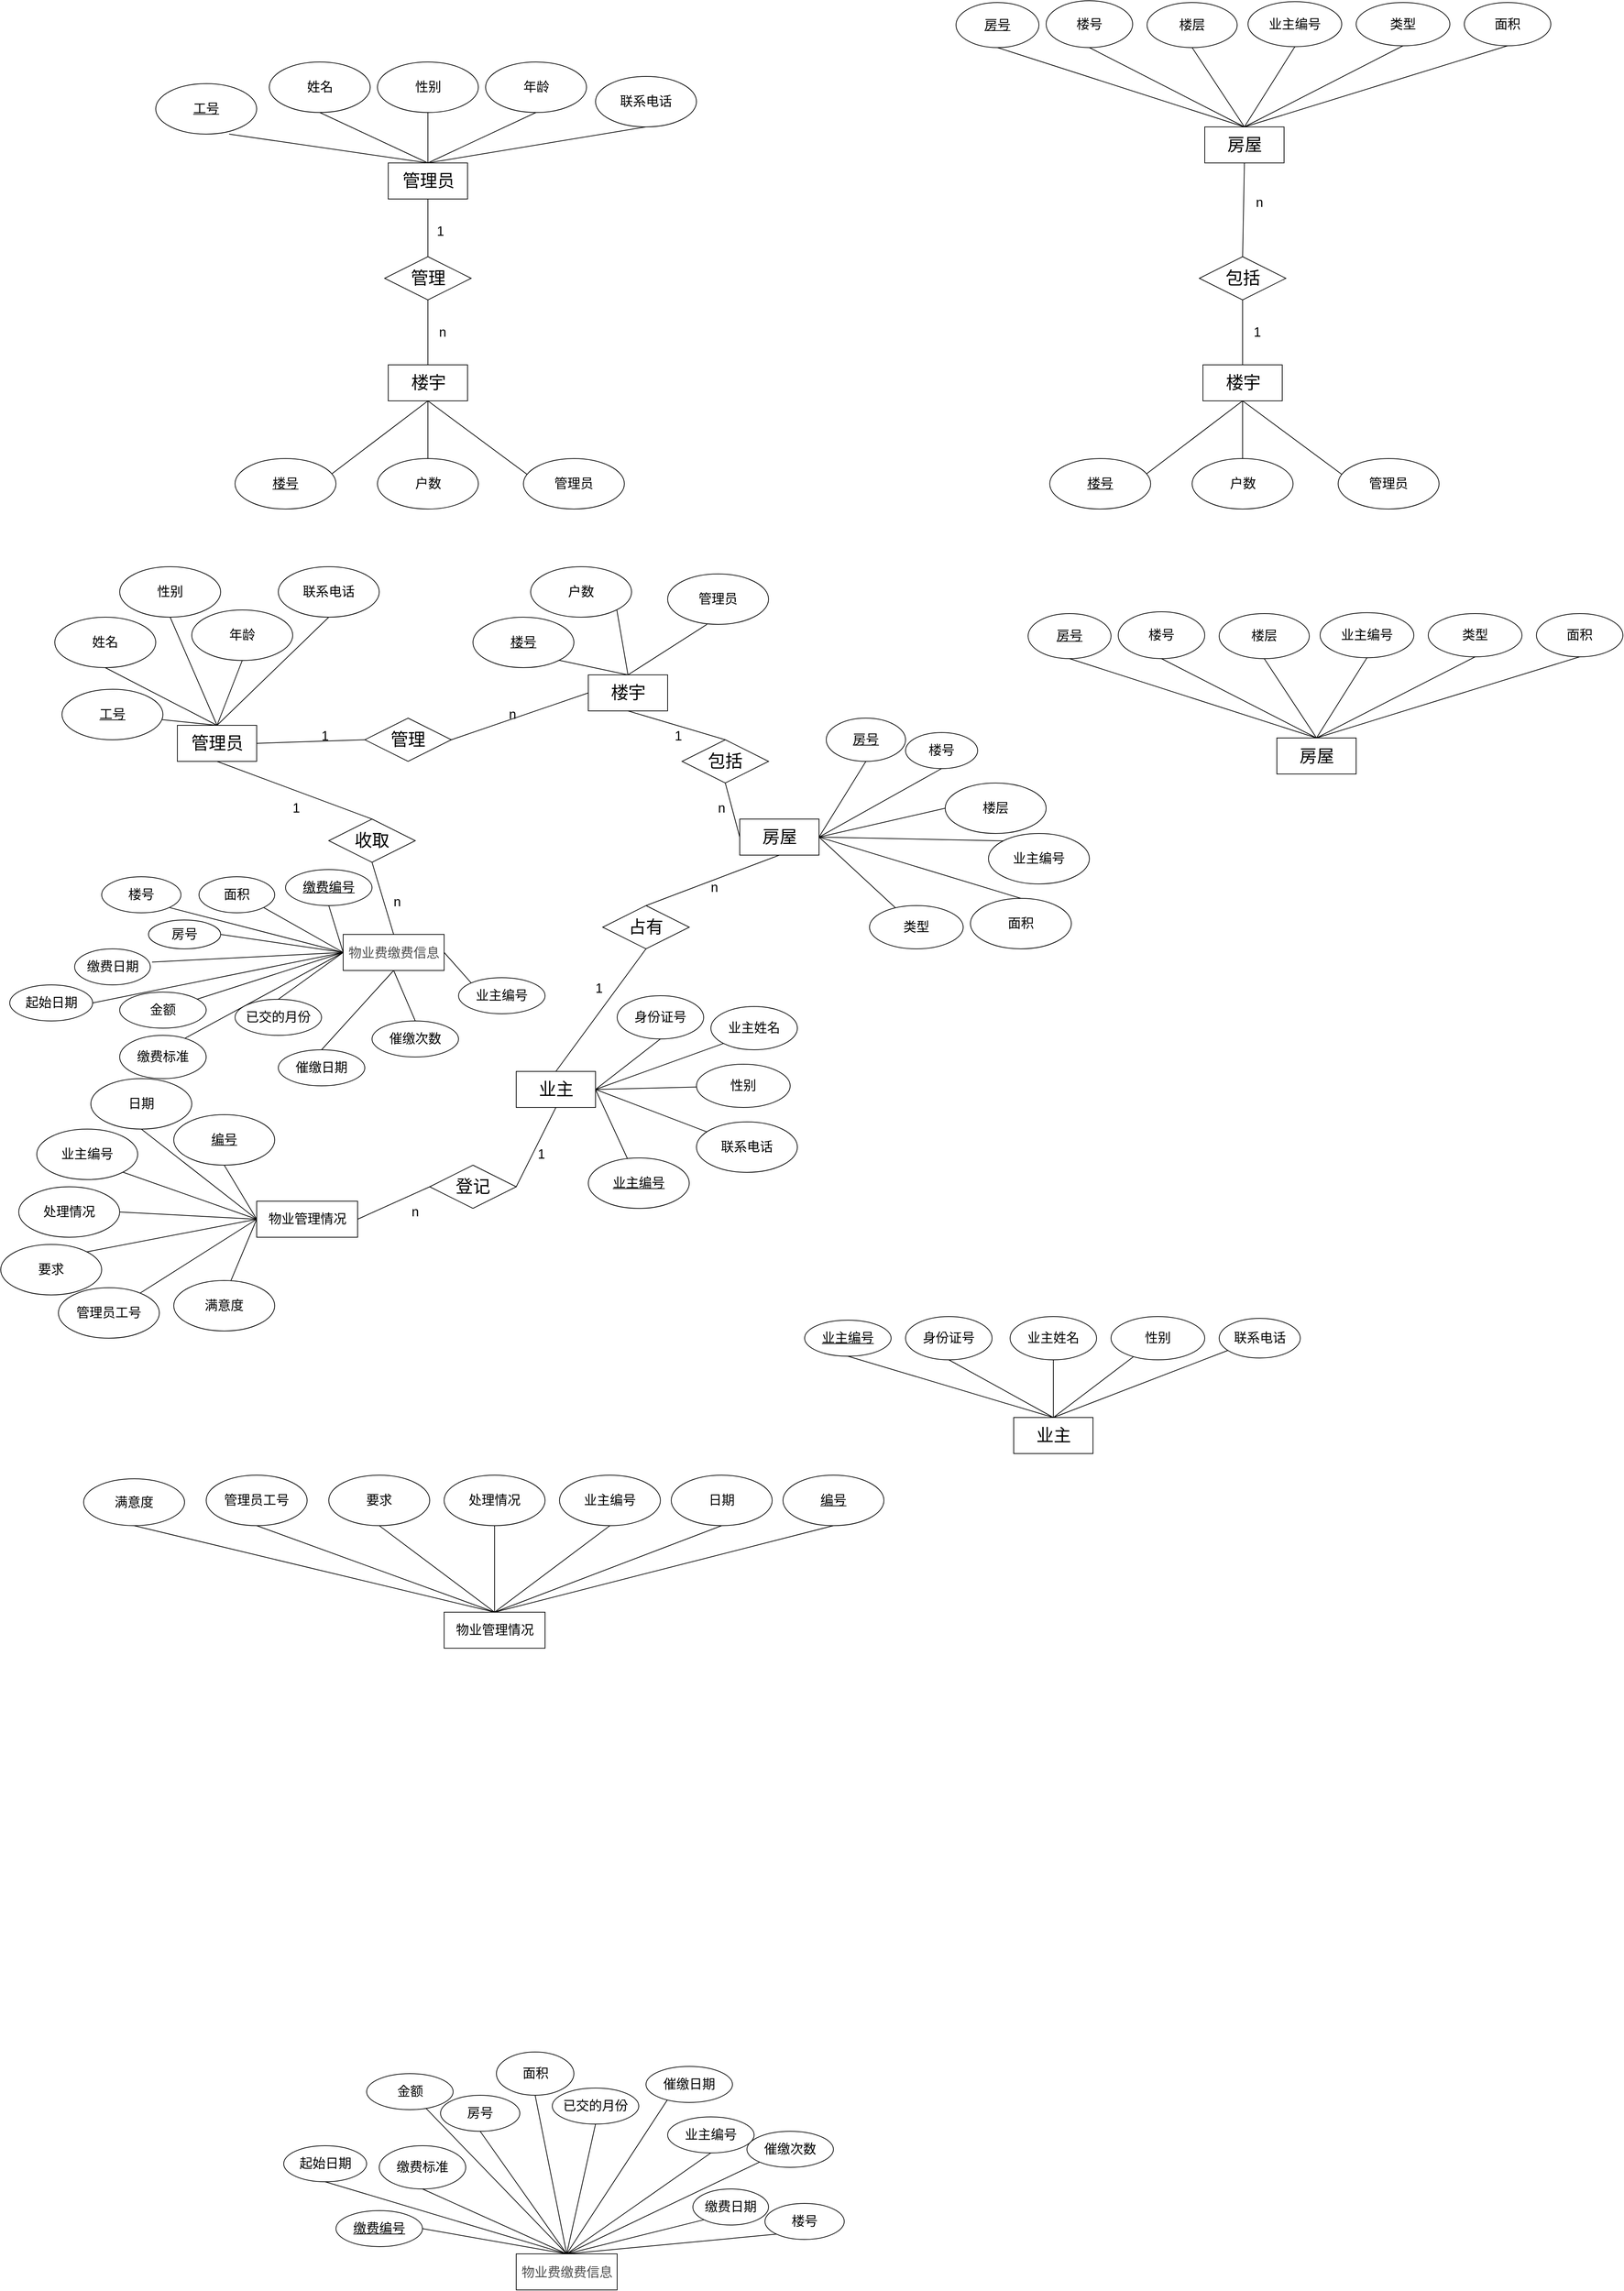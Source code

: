 <mxfile version="20.0.1" type="github">
  <diagram name="Page-1" id="e7e014a7-5840-1c2e-5031-d8a46d1fe8dd">
    <mxGraphModel dx="2153" dy="1787" grid="1" gridSize="10" guides="1" tooltips="1" connect="1" arrows="1" fold="1" page="0" pageScale="1" pageWidth="1169" pageHeight="826" background="none" math="0" shadow="0">
      <root>
        <mxCell id="0" />
        <mxCell id="1" parent="0" />
        <mxCell id="2nPF8oqDAp5KCJnaBlrl-76" style="edgeStyle=none;rounded=0;orthogonalLoop=1;jettySize=auto;html=1;exitX=0.5;exitY=0;exitDx=0;exitDy=0;entryX=1;entryY=1;entryDx=0;entryDy=0;fontSize=24;endArrow=none;endFill=0;" parent="1" source="2nPF8oqDAp5KCJnaBlrl-41" target="2nPF8oqDAp5KCJnaBlrl-73" edge="1">
          <mxGeometry relative="1" as="geometry" />
        </mxCell>
        <mxCell id="2nPF8oqDAp5KCJnaBlrl-77" style="edgeStyle=none;rounded=0;orthogonalLoop=1;jettySize=auto;html=1;exitX=0.5;exitY=0;exitDx=0;exitDy=0;entryX=1;entryY=1;entryDx=0;entryDy=0;fontSize=24;endArrow=none;endFill=0;" parent="1" source="2nPF8oqDAp5KCJnaBlrl-41" target="2nPF8oqDAp5KCJnaBlrl-72" edge="1">
          <mxGeometry relative="1" as="geometry" />
        </mxCell>
        <mxCell id="2nPF8oqDAp5KCJnaBlrl-79" style="edgeStyle=none;rounded=0;orthogonalLoop=1;jettySize=auto;html=1;exitX=0.5;exitY=0;exitDx=0;exitDy=0;entryX=0.39;entryY=0.999;entryDx=0;entryDy=0;entryPerimeter=0;fontSize=24;endArrow=none;endFill=0;" parent="1" source="2nPF8oqDAp5KCJnaBlrl-41" target="2nPF8oqDAp5KCJnaBlrl-74" edge="1">
          <mxGeometry relative="1" as="geometry" />
        </mxCell>
        <mxCell id="2nPF8oqDAp5KCJnaBlrl-130" style="edgeStyle=none;rounded=0;orthogonalLoop=1;jettySize=auto;html=1;exitX=0;exitY=0.5;exitDx=0;exitDy=0;entryX=1;entryY=0.5;entryDx=0;entryDy=0;fontSize=24;endArrow=none;endFill=0;" parent="1" source="2nPF8oqDAp5KCJnaBlrl-41" target="2nPF8oqDAp5KCJnaBlrl-124" edge="1">
          <mxGeometry relative="1" as="geometry" />
        </mxCell>
        <mxCell id="2nPF8oqDAp5KCJnaBlrl-131" style="edgeStyle=none;rounded=0;orthogonalLoop=1;jettySize=auto;html=1;exitX=0.5;exitY=1;exitDx=0;exitDy=0;entryX=0.5;entryY=0;entryDx=0;entryDy=0;fontSize=24;endArrow=none;endFill=0;" parent="1" source="2nPF8oqDAp5KCJnaBlrl-41" target="2nPF8oqDAp5KCJnaBlrl-125" edge="1">
          <mxGeometry relative="1" as="geometry" />
        </mxCell>
        <mxCell id="2nPF8oqDAp5KCJnaBlrl-41" value="&lt;font style=&quot;font-size: 24px;&quot;&gt;楼宇&lt;/font&gt;" style="html=1;" parent="1" vertex="1">
          <mxGeometry x="670" y="150" width="110" height="50" as="geometry" />
        </mxCell>
        <mxCell id="yIDRuiNN7PZbadJ6efNm-4" style="rounded=0;orthogonalLoop=1;jettySize=auto;html=1;exitX=1;exitY=0.5;exitDx=0;exitDy=0;endArrow=none;endFill=0;" parent="1" source="2nPF8oqDAp5KCJnaBlrl-45" target="yIDRuiNN7PZbadJ6efNm-1" edge="1">
          <mxGeometry relative="1" as="geometry" />
        </mxCell>
        <mxCell id="2nPF8oqDAp5KCJnaBlrl-45" value="&lt;span style=&quot;font-size: 24px;&quot;&gt;业主&lt;/span&gt;" style="html=1;" parent="1" vertex="1">
          <mxGeometry x="570" y="700" width="110" height="50" as="geometry" />
        </mxCell>
        <mxCell id="2nPF8oqDAp5KCJnaBlrl-57" style="rounded=0;orthogonalLoop=1;jettySize=auto;html=1;exitX=0.5;exitY=0;exitDx=0;exitDy=0;fontSize=18;endArrow=none;endFill=0;" parent="1" source="2nPF8oqDAp5KCJnaBlrl-46" target="2nPF8oqDAp5KCJnaBlrl-52" edge="1">
          <mxGeometry relative="1" as="geometry" />
        </mxCell>
        <mxCell id="2nPF8oqDAp5KCJnaBlrl-58" style="edgeStyle=none;rounded=0;orthogonalLoop=1;jettySize=auto;html=1;exitX=0.5;exitY=0;exitDx=0;exitDy=0;entryX=0.5;entryY=1;entryDx=0;entryDy=0;fontSize=18;endArrow=none;endFill=0;" parent="1" source="2nPF8oqDAp5KCJnaBlrl-46" target="2nPF8oqDAp5KCJnaBlrl-55" edge="1">
          <mxGeometry relative="1" as="geometry" />
        </mxCell>
        <mxCell id="2nPF8oqDAp5KCJnaBlrl-59" style="edgeStyle=none;rounded=0;orthogonalLoop=1;jettySize=auto;html=1;exitX=0.5;exitY=0;exitDx=0;exitDy=0;entryX=0.5;entryY=1;entryDx=0;entryDy=0;fontSize=18;endArrow=none;endFill=0;" parent="1" source="2nPF8oqDAp5KCJnaBlrl-46" target="2nPF8oqDAp5KCJnaBlrl-54" edge="1">
          <mxGeometry relative="1" as="geometry" />
        </mxCell>
        <mxCell id="2nPF8oqDAp5KCJnaBlrl-60" style="edgeStyle=none;rounded=0;orthogonalLoop=1;jettySize=auto;html=1;exitX=0.5;exitY=0;exitDx=0;exitDy=0;entryX=0.5;entryY=1;entryDx=0;entryDy=0;fontSize=18;endArrow=none;endFill=0;" parent="1" source="2nPF8oqDAp5KCJnaBlrl-46" target="2nPF8oqDAp5KCJnaBlrl-53" edge="1">
          <mxGeometry relative="1" as="geometry" />
        </mxCell>
        <mxCell id="2nPF8oqDAp5KCJnaBlrl-61" style="edgeStyle=none;rounded=0;orthogonalLoop=1;jettySize=auto;html=1;exitX=0.5;exitY=0;exitDx=0;exitDy=0;entryX=0.5;entryY=1;entryDx=0;entryDy=0;fontSize=18;endArrow=none;endFill=0;" parent="1" source="2nPF8oqDAp5KCJnaBlrl-46" target="2nPF8oqDAp5KCJnaBlrl-56" edge="1">
          <mxGeometry relative="1" as="geometry" />
        </mxCell>
        <mxCell id="2nPF8oqDAp5KCJnaBlrl-129" style="edgeStyle=none;rounded=0;orthogonalLoop=1;jettySize=auto;html=1;exitX=1;exitY=0.5;exitDx=0;exitDy=0;entryX=0;entryY=0.5;entryDx=0;entryDy=0;fontSize=24;endArrow=none;endFill=0;" parent="1" source="2nPF8oqDAp5KCJnaBlrl-46" target="2nPF8oqDAp5KCJnaBlrl-124" edge="1">
          <mxGeometry relative="1" as="geometry" />
        </mxCell>
        <mxCell id="2nPF8oqDAp5KCJnaBlrl-138" style="edgeStyle=none;rounded=0;orthogonalLoop=1;jettySize=auto;html=1;exitX=0.5;exitY=1;exitDx=0;exitDy=0;entryX=0.5;entryY=0;entryDx=0;entryDy=0;fontSize=24;endArrow=none;endFill=0;" parent="1" source="2nPF8oqDAp5KCJnaBlrl-46" target="2nPF8oqDAp5KCJnaBlrl-126" edge="1">
          <mxGeometry relative="1" as="geometry" />
        </mxCell>
        <mxCell id="2nPF8oqDAp5KCJnaBlrl-46" value="&lt;font style=&quot;font-size: 24px;&quot;&gt;管理员&lt;/font&gt;" style="html=1;" parent="1" vertex="1">
          <mxGeometry x="100" y="220" width="110" height="50" as="geometry" />
        </mxCell>
        <mxCell id="2nPF8oqDAp5KCJnaBlrl-141" style="edgeStyle=none;rounded=0;orthogonalLoop=1;jettySize=auto;html=1;exitX=1;exitY=0.5;exitDx=0;exitDy=0;fontSize=24;endArrow=none;endFill=0;" parent="1" source="2nPF8oqDAp5KCJnaBlrl-47" target="2nPF8oqDAp5KCJnaBlrl-140" edge="1">
          <mxGeometry relative="1" as="geometry" />
        </mxCell>
        <mxCell id="2nPF8oqDAp5KCJnaBlrl-47" value="&lt;span style=&quot;font-size: 24px;&quot;&gt;房屋&lt;/span&gt;" style="html=1;" parent="1" vertex="1">
          <mxGeometry x="880" y="350" width="110" height="50" as="geometry" />
        </mxCell>
        <mxCell id="2nPF8oqDAp5KCJnaBlrl-121" style="edgeStyle=none;rounded=0;orthogonalLoop=1;jettySize=auto;html=1;exitX=0;exitY=0.5;exitDx=0;exitDy=0;fontSize=24;endArrow=none;endFill=0;" parent="1" source="2nPF8oqDAp5KCJnaBlrl-48" target="2nPF8oqDAp5KCJnaBlrl-108" edge="1">
          <mxGeometry relative="1" as="geometry" />
        </mxCell>
        <mxCell id="2nPF8oqDAp5KCJnaBlrl-122" style="edgeStyle=none;rounded=0;orthogonalLoop=1;jettySize=auto;html=1;exitX=0;exitY=0.5;exitDx=0;exitDy=0;entryX=0.561;entryY=0.027;entryDx=0;entryDy=0;entryPerimeter=0;fontSize=24;endArrow=none;endFill=0;" parent="1" source="2nPF8oqDAp5KCJnaBlrl-48" target="2nPF8oqDAp5KCJnaBlrl-107" edge="1">
          <mxGeometry relative="1" as="geometry" />
        </mxCell>
        <mxCell id="2nPF8oqDAp5KCJnaBlrl-136" style="edgeStyle=none;rounded=0;orthogonalLoop=1;jettySize=auto;html=1;exitX=1;exitY=0.5;exitDx=0;exitDy=0;entryX=0;entryY=0.5;entryDx=0;entryDy=0;fontSize=24;endArrow=none;endFill=0;" parent="1" source="2nPF8oqDAp5KCJnaBlrl-48" target="2nPF8oqDAp5KCJnaBlrl-128" edge="1">
          <mxGeometry relative="1" as="geometry" />
        </mxCell>
        <mxCell id="2nPF8oqDAp5KCJnaBlrl-48" value="&lt;font style=&quot;font-size: 18px;&quot;&gt;物业管理情况&lt;/font&gt;" style="html=1;" parent="1" vertex="1">
          <mxGeometry x="210" y="880" width="140" height="50" as="geometry" />
        </mxCell>
        <mxCell id="2nPF8oqDAp5KCJnaBlrl-67" style="edgeStyle=none;rounded=0;orthogonalLoop=1;jettySize=auto;html=1;exitX=0;exitY=0.5;exitDx=0;exitDy=0;entryX=1;entryY=0.5;entryDx=0;entryDy=0;fontSize=18;endArrow=none;endFill=0;" parent="1" source="2nPF8oqDAp5KCJnaBlrl-51" target="2nPF8oqDAp5KCJnaBlrl-64" edge="1">
          <mxGeometry relative="1" as="geometry" />
        </mxCell>
        <mxCell id="2nPF8oqDAp5KCJnaBlrl-68" style="edgeStyle=none;rounded=0;orthogonalLoop=1;jettySize=auto;html=1;exitX=0;exitY=0.5;exitDx=0;exitDy=0;entryX=1;entryY=1;entryDx=0;entryDy=0;fontSize=18;endArrow=none;endFill=0;" parent="1" source="2nPF8oqDAp5KCJnaBlrl-51" target="2nPF8oqDAp5KCJnaBlrl-62" edge="1">
          <mxGeometry relative="1" as="geometry" />
        </mxCell>
        <mxCell id="2nPF8oqDAp5KCJnaBlrl-69" style="edgeStyle=none;rounded=0;orthogonalLoop=1;jettySize=auto;html=1;exitX=0;exitY=0.5;exitDx=0;exitDy=0;entryX=1.023;entryY=0.367;entryDx=0;entryDy=0;fontSize=18;endArrow=none;endFill=0;entryPerimeter=0;" parent="1" source="2nPF8oqDAp5KCJnaBlrl-51" target="2nPF8oqDAp5KCJnaBlrl-63" edge="1">
          <mxGeometry relative="1" as="geometry" />
        </mxCell>
        <mxCell id="2nPF8oqDAp5KCJnaBlrl-70" style="edgeStyle=none;rounded=0;orthogonalLoop=1;jettySize=auto;html=1;exitX=0;exitY=0.5;exitDx=0;exitDy=0;entryX=1;entryY=0.5;entryDx=0;entryDy=0;fontSize=18;endArrow=none;endFill=0;" parent="1" source="2nPF8oqDAp5KCJnaBlrl-51" target="2nPF8oqDAp5KCJnaBlrl-65" edge="1">
          <mxGeometry relative="1" as="geometry" />
        </mxCell>
        <mxCell id="2nPF8oqDAp5KCJnaBlrl-71" style="edgeStyle=none;rounded=0;orthogonalLoop=1;jettySize=auto;html=1;exitX=0;exitY=0.5;exitDx=0;exitDy=0;fontSize=18;endArrow=none;endFill=0;" parent="1" source="2nPF8oqDAp5KCJnaBlrl-51" target="2nPF8oqDAp5KCJnaBlrl-66" edge="1">
          <mxGeometry relative="1" as="geometry" />
        </mxCell>
        <mxCell id="2nPF8oqDAp5KCJnaBlrl-139" style="edgeStyle=none;rounded=0;orthogonalLoop=1;jettySize=auto;html=1;exitX=0.5;exitY=0;exitDx=0;exitDy=0;entryX=0.5;entryY=1;entryDx=0;entryDy=0;fontSize=24;endArrow=none;endFill=0;" parent="1" source="2nPF8oqDAp5KCJnaBlrl-51" target="2nPF8oqDAp5KCJnaBlrl-126" edge="1">
          <mxGeometry relative="1" as="geometry" />
        </mxCell>
        <mxCell id="2nPF8oqDAp5KCJnaBlrl-51" value="&lt;span style=&quot;color: rgb(77, 77, 77); font-family: -apple-system, &amp;quot;SF UI Text&amp;quot;, Arial, &amp;quot;PingFang SC&amp;quot;, &amp;quot;Hiragino Sans GB&amp;quot;, &amp;quot;Microsoft YaHei&amp;quot;, &amp;quot;WenQuanYi Micro Hei&amp;quot;, sans-serif, SimHei, SimSun; text-align: start; background-color: rgb(255, 255, 255);&quot;&gt;&lt;font style=&quot;font-size: 18px;&quot;&gt;物业费缴费信息&lt;/font&gt;&lt;/span&gt;" style="html=1;" parent="1" vertex="1">
          <mxGeometry x="330" y="510" width="140" height="50" as="geometry" />
        </mxCell>
        <mxCell id="2nPF8oqDAp5KCJnaBlrl-52" value="&lt;u&gt;工号&lt;/u&gt;" style="ellipse;whiteSpace=wrap;html=1;fontSize=18;" parent="1" vertex="1">
          <mxGeometry x="-60" y="170" width="140" height="70" as="geometry" />
        </mxCell>
        <mxCell id="2nPF8oqDAp5KCJnaBlrl-53" value="年龄" style="ellipse;whiteSpace=wrap;html=1;fontSize=18;" parent="1" vertex="1">
          <mxGeometry x="120" y="60" width="140" height="70" as="geometry" />
        </mxCell>
        <mxCell id="2nPF8oqDAp5KCJnaBlrl-54" value="性别" style="ellipse;whiteSpace=wrap;html=1;fontSize=18;" parent="1" vertex="1">
          <mxGeometry x="20" width="140" height="70" as="geometry" />
        </mxCell>
        <mxCell id="2nPF8oqDAp5KCJnaBlrl-55" value="姓名" style="ellipse;whiteSpace=wrap;html=1;fontSize=18;" parent="1" vertex="1">
          <mxGeometry x="-70" y="70" width="140" height="70" as="geometry" />
        </mxCell>
        <mxCell id="2nPF8oqDAp5KCJnaBlrl-56" value="联系电话" style="ellipse;whiteSpace=wrap;html=1;fontSize=18;" parent="1" vertex="1">
          <mxGeometry x="240" width="140" height="70" as="geometry" />
        </mxCell>
        <mxCell id="2nPF8oqDAp5KCJnaBlrl-62" value="楼号" style="ellipse;whiteSpace=wrap;html=1;fontSize=18;" parent="1" vertex="1">
          <mxGeometry x="-5" y="430" width="110" height="50" as="geometry" />
        </mxCell>
        <mxCell id="2nPF8oqDAp5KCJnaBlrl-63" value="缴费日期" style="ellipse;whiteSpace=wrap;html=1;fontSize=18;" parent="1" vertex="1">
          <mxGeometry x="-42.5" y="530" width="105" height="50" as="geometry" />
        </mxCell>
        <mxCell id="2nPF8oqDAp5KCJnaBlrl-64" value="房号" style="ellipse;whiteSpace=wrap;html=1;fontSize=18;" parent="1" vertex="1">
          <mxGeometry x="60" y="490" width="100" height="40" as="geometry" />
        </mxCell>
        <mxCell id="2nPF8oqDAp5KCJnaBlrl-65" value="起始日期" style="ellipse;whiteSpace=wrap;html=1;fontSize=18;" parent="1" vertex="1">
          <mxGeometry x="-132.5" y="580" width="115" height="50" as="geometry" />
        </mxCell>
        <mxCell id="2nPF8oqDAp5KCJnaBlrl-66" value="金额" style="ellipse;whiteSpace=wrap;html=1;fontSize=18;" parent="1" vertex="1">
          <mxGeometry x="20" y="590" width="120" height="50" as="geometry" />
        </mxCell>
        <mxCell id="2nPF8oqDAp5KCJnaBlrl-72" value="&lt;u&gt;楼号&lt;/u&gt;" style="ellipse;whiteSpace=wrap;html=1;fontSize=18;" parent="1" vertex="1">
          <mxGeometry x="510" y="70" width="140" height="70" as="geometry" />
        </mxCell>
        <mxCell id="2nPF8oqDAp5KCJnaBlrl-73" value="户数" style="ellipse;whiteSpace=wrap;html=1;fontSize=18;" parent="1" vertex="1">
          <mxGeometry x="590" width="140" height="70" as="geometry" />
        </mxCell>
        <mxCell id="2nPF8oqDAp5KCJnaBlrl-74" value="管理员" style="ellipse;whiteSpace=wrap;html=1;fontSize=18;" parent="1" vertex="1">
          <mxGeometry x="780" y="10" width="140" height="70" as="geometry" />
        </mxCell>
        <mxCell id="2nPF8oqDAp5KCJnaBlrl-87" style="edgeStyle=none;rounded=0;orthogonalLoop=1;jettySize=auto;html=1;exitX=0.5;exitY=1;exitDx=0;exitDy=0;fontSize=24;endArrow=none;endFill=0;entryX=1;entryY=0.5;entryDx=0;entryDy=0;" parent="1" source="2nPF8oqDAp5KCJnaBlrl-81" target="2nPF8oqDAp5KCJnaBlrl-47" edge="1">
          <mxGeometry relative="1" as="geometry">
            <mxPoint x="1065" y="345" as="targetPoint" />
          </mxGeometry>
        </mxCell>
        <mxCell id="2nPF8oqDAp5KCJnaBlrl-81" value="楼号" style="ellipse;whiteSpace=wrap;html=1;fontSize=18;" parent="1" vertex="1">
          <mxGeometry x="1110" y="230" width="100" height="50" as="geometry" />
        </mxCell>
        <mxCell id="2nPF8oqDAp5KCJnaBlrl-88" style="edgeStyle=none;rounded=0;orthogonalLoop=1;jettySize=auto;html=1;exitX=0.5;exitY=1;exitDx=0;exitDy=0;fontSize=24;endArrow=none;endFill=0;entryX=1;entryY=0.5;entryDx=0;entryDy=0;" parent="1" source="2nPF8oqDAp5KCJnaBlrl-82" target="2nPF8oqDAp5KCJnaBlrl-47" edge="1">
          <mxGeometry relative="1" as="geometry">
            <mxPoint x="1065.0" y="350" as="targetPoint" />
          </mxGeometry>
        </mxCell>
        <mxCell id="2nPF8oqDAp5KCJnaBlrl-82" value="&lt;u&gt;房号&lt;/u&gt;" style="ellipse;whiteSpace=wrap;html=1;fontSize=18;" parent="1" vertex="1">
          <mxGeometry x="1000" y="210" width="110" height="60" as="geometry" />
        </mxCell>
        <mxCell id="2nPF8oqDAp5KCJnaBlrl-89" style="edgeStyle=none;rounded=0;orthogonalLoop=1;jettySize=auto;html=1;exitX=0;exitY=0.5;exitDx=0;exitDy=0;entryX=1;entryY=0.5;entryDx=0;entryDy=0;fontSize=24;endArrow=none;endFill=0;" parent="1" source="2nPF8oqDAp5KCJnaBlrl-83" target="2nPF8oqDAp5KCJnaBlrl-47" edge="1">
          <mxGeometry relative="1" as="geometry" />
        </mxCell>
        <mxCell id="2nPF8oqDAp5KCJnaBlrl-83" value="楼层" style="ellipse;whiteSpace=wrap;html=1;fontSize=18;" parent="1" vertex="1">
          <mxGeometry x="1165" y="300" width="140" height="70" as="geometry" />
        </mxCell>
        <mxCell id="2nPF8oqDAp5KCJnaBlrl-92" style="edgeStyle=none;rounded=0;orthogonalLoop=1;jettySize=auto;html=1;exitX=0.5;exitY=0;exitDx=0;exitDy=0;entryX=1;entryY=0.5;entryDx=0;entryDy=0;fontSize=24;endArrow=none;endFill=0;" parent="1" source="2nPF8oqDAp5KCJnaBlrl-84" target="2nPF8oqDAp5KCJnaBlrl-47" edge="1">
          <mxGeometry relative="1" as="geometry" />
        </mxCell>
        <mxCell id="2nPF8oqDAp5KCJnaBlrl-84" value="面积" style="ellipse;whiteSpace=wrap;html=1;fontSize=18;" parent="1" vertex="1">
          <mxGeometry x="1200" y="460" width="140" height="70" as="geometry" />
        </mxCell>
        <mxCell id="2nPF8oqDAp5KCJnaBlrl-90" style="edgeStyle=none;rounded=0;orthogonalLoop=1;jettySize=auto;html=1;exitX=0;exitY=0;exitDx=0;exitDy=0;entryX=1;entryY=0.5;entryDx=0;entryDy=0;fontSize=24;endArrow=none;endFill=0;" parent="1" source="2nPF8oqDAp5KCJnaBlrl-85" target="2nPF8oqDAp5KCJnaBlrl-47" edge="1">
          <mxGeometry relative="1" as="geometry" />
        </mxCell>
        <mxCell id="2nPF8oqDAp5KCJnaBlrl-85" value="业主编号" style="ellipse;whiteSpace=wrap;html=1;fontSize=18;" parent="1" vertex="1">
          <mxGeometry x="1225" y="370" width="140" height="70" as="geometry" />
        </mxCell>
        <mxCell id="2nPF8oqDAp5KCJnaBlrl-86" style="edgeStyle=none;rounded=0;orthogonalLoop=1;jettySize=auto;html=1;exitX=0.5;exitY=0;exitDx=0;exitDy=0;fontSize=24;endArrow=none;endFill=0;" parent="1" source="2nPF8oqDAp5KCJnaBlrl-47" target="2nPF8oqDAp5KCJnaBlrl-47" edge="1">
          <mxGeometry relative="1" as="geometry" />
        </mxCell>
        <mxCell id="2nPF8oqDAp5KCJnaBlrl-102" style="edgeStyle=none;rounded=0;orthogonalLoop=1;jettySize=auto;html=1;exitX=0;exitY=1;exitDx=0;exitDy=0;entryX=1;entryY=0.5;entryDx=0;entryDy=0;fontSize=24;endArrow=none;endFill=0;" parent="1" source="2nPF8oqDAp5KCJnaBlrl-94" target="2nPF8oqDAp5KCJnaBlrl-45" edge="1">
          <mxGeometry relative="1" as="geometry" />
        </mxCell>
        <mxCell id="2nPF8oqDAp5KCJnaBlrl-94" value="业主姓名" style="ellipse;whiteSpace=wrap;html=1;fontSize=18;" parent="1" vertex="1">
          <mxGeometry x="840" y="610" width="120" height="60" as="geometry" />
        </mxCell>
        <mxCell id="2nPF8oqDAp5KCJnaBlrl-105" style="edgeStyle=none;rounded=0;orthogonalLoop=1;jettySize=auto;html=1;entryX=1;entryY=0.5;entryDx=0;entryDy=0;fontSize=24;endArrow=none;endFill=0;" parent="1" source="2nPF8oqDAp5KCJnaBlrl-97" target="2nPF8oqDAp5KCJnaBlrl-45" edge="1">
          <mxGeometry relative="1" as="geometry" />
        </mxCell>
        <mxCell id="2nPF8oqDAp5KCJnaBlrl-97" value="联系电话" style="ellipse;whiteSpace=wrap;html=1;fontSize=18;" parent="1" vertex="1">
          <mxGeometry x="820" y="770" width="140" height="70" as="geometry" />
        </mxCell>
        <mxCell id="2nPF8oqDAp5KCJnaBlrl-101" style="edgeStyle=none;rounded=0;orthogonalLoop=1;jettySize=auto;html=1;exitX=0.5;exitY=1;exitDx=0;exitDy=0;entryX=1;entryY=0.5;entryDx=0;entryDy=0;fontSize=24;endArrow=none;endFill=0;" parent="1" source="2nPF8oqDAp5KCJnaBlrl-99" target="2nPF8oqDAp5KCJnaBlrl-45" edge="1">
          <mxGeometry relative="1" as="geometry" />
        </mxCell>
        <mxCell id="2nPF8oqDAp5KCJnaBlrl-99" value="身份证号" style="ellipse;whiteSpace=wrap;html=1;fontSize=18;" parent="1" vertex="1">
          <mxGeometry x="710" y="595" width="120" height="60" as="geometry" />
        </mxCell>
        <mxCell id="2nPF8oqDAp5KCJnaBlrl-103" value="" style="edgeStyle=none;rounded=0;orthogonalLoop=1;jettySize=auto;html=1;fontSize=24;endArrow=none;endFill=0;entryX=1;entryY=0.5;entryDx=0;entryDy=0;" parent="1" source="2nPF8oqDAp5KCJnaBlrl-100" target="2nPF8oqDAp5KCJnaBlrl-45" edge="1">
          <mxGeometry relative="1" as="geometry">
            <mxPoint x="710" y="720" as="targetPoint" />
          </mxGeometry>
        </mxCell>
        <mxCell id="2nPF8oqDAp5KCJnaBlrl-100" value="性别" style="ellipse;whiteSpace=wrap;html=1;fontSize=18;" parent="1" vertex="1">
          <mxGeometry x="820" y="690" width="130" height="60" as="geometry" />
        </mxCell>
        <mxCell id="2nPF8oqDAp5KCJnaBlrl-107" value="满意度" style="ellipse;whiteSpace=wrap;html=1;fontSize=18;" parent="1" vertex="1">
          <mxGeometry x="95" y="990" width="140" height="70" as="geometry" />
        </mxCell>
        <mxCell id="2nPF8oqDAp5KCJnaBlrl-108" value="管理员工号" style="ellipse;whiteSpace=wrap;html=1;fontSize=18;" parent="1" vertex="1">
          <mxGeometry x="-65" y="1000" width="140" height="70" as="geometry" />
        </mxCell>
        <mxCell id="2nPF8oqDAp5KCJnaBlrl-118" style="edgeStyle=none;rounded=0;orthogonalLoop=1;jettySize=auto;html=1;exitX=1;exitY=0;exitDx=0;exitDy=0;entryX=0;entryY=0.5;entryDx=0;entryDy=0;fontSize=24;endArrow=none;endFill=0;" parent="1" source="2nPF8oqDAp5KCJnaBlrl-109" target="2nPF8oqDAp5KCJnaBlrl-48" edge="1">
          <mxGeometry relative="1" as="geometry" />
        </mxCell>
        <mxCell id="2nPF8oqDAp5KCJnaBlrl-109" value="要求" style="ellipse;whiteSpace=wrap;html=1;fontSize=18;" parent="1" vertex="1">
          <mxGeometry x="-145" y="940" width="140" height="70" as="geometry" />
        </mxCell>
        <mxCell id="2nPF8oqDAp5KCJnaBlrl-114" style="edgeStyle=none;rounded=0;orthogonalLoop=1;jettySize=auto;html=1;exitX=0.5;exitY=1;exitDx=0;exitDy=0;entryX=0;entryY=0.5;entryDx=0;entryDy=0;fontSize=24;endArrow=none;endFill=0;" parent="1" source="2nPF8oqDAp5KCJnaBlrl-110" target="2nPF8oqDAp5KCJnaBlrl-48" edge="1">
          <mxGeometry relative="1" as="geometry" />
        </mxCell>
        <mxCell id="2nPF8oqDAp5KCJnaBlrl-110" value="日期" style="ellipse;whiteSpace=wrap;html=1;fontSize=18;" parent="1" vertex="1">
          <mxGeometry x="-20" y="710" width="140" height="70" as="geometry" />
        </mxCell>
        <mxCell id="2nPF8oqDAp5KCJnaBlrl-116" style="edgeStyle=none;rounded=0;orthogonalLoop=1;jettySize=auto;html=1;exitX=1;exitY=1;exitDx=0;exitDy=0;entryX=0;entryY=0.5;entryDx=0;entryDy=0;fontSize=24;endArrow=none;endFill=0;" parent="1" source="2nPF8oqDAp5KCJnaBlrl-111" target="2nPF8oqDAp5KCJnaBlrl-48" edge="1">
          <mxGeometry relative="1" as="geometry" />
        </mxCell>
        <mxCell id="2nPF8oqDAp5KCJnaBlrl-111" value="业主编号" style="ellipse;whiteSpace=wrap;html=1;fontSize=18;" parent="1" vertex="1">
          <mxGeometry x="-95" y="780" width="140" height="70" as="geometry" />
        </mxCell>
        <mxCell id="2nPF8oqDAp5KCJnaBlrl-117" style="edgeStyle=none;rounded=0;orthogonalLoop=1;jettySize=auto;html=1;exitX=1;exitY=0.5;exitDx=0;exitDy=0;entryX=0;entryY=0.5;entryDx=0;entryDy=0;fontSize=24;endArrow=none;endFill=0;" parent="1" source="2nPF8oqDAp5KCJnaBlrl-112" target="2nPF8oqDAp5KCJnaBlrl-48" edge="1">
          <mxGeometry relative="1" as="geometry" />
        </mxCell>
        <mxCell id="2nPF8oqDAp5KCJnaBlrl-112" value="处理情况" style="ellipse;whiteSpace=wrap;html=1;fontSize=18;" parent="1" vertex="1">
          <mxGeometry x="-120" y="860" width="140" height="70" as="geometry" />
        </mxCell>
        <mxCell id="2nPF8oqDAp5KCJnaBlrl-113" style="edgeStyle=none;rounded=0;orthogonalLoop=1;jettySize=auto;html=1;exitX=1;exitY=0.5;exitDx=0;exitDy=0;fontSize=24;endArrow=none;endFill=0;" parent="1" source="2nPF8oqDAp5KCJnaBlrl-110" target="2nPF8oqDAp5KCJnaBlrl-110" edge="1">
          <mxGeometry relative="1" as="geometry" />
        </mxCell>
        <mxCell id="2nPF8oqDAp5KCJnaBlrl-124" value="管理" style="shape=rhombus;perimeter=rhombusPerimeter;whiteSpace=wrap;html=1;align=center;fontSize=24;" parent="1" vertex="1">
          <mxGeometry x="360" y="210" width="120" height="60" as="geometry" />
        </mxCell>
        <mxCell id="2nPF8oqDAp5KCJnaBlrl-132" style="edgeStyle=none;rounded=0;orthogonalLoop=1;jettySize=auto;html=1;exitX=0.5;exitY=1;exitDx=0;exitDy=0;entryX=0;entryY=0.5;entryDx=0;entryDy=0;fontSize=24;endArrow=none;endFill=0;" parent="1" source="2nPF8oqDAp5KCJnaBlrl-125" target="2nPF8oqDAp5KCJnaBlrl-47" edge="1">
          <mxGeometry relative="1" as="geometry" />
        </mxCell>
        <mxCell id="2nPF8oqDAp5KCJnaBlrl-125" value="包括" style="shape=rhombus;perimeter=rhombusPerimeter;whiteSpace=wrap;html=1;align=center;fontSize=24;" parent="1" vertex="1">
          <mxGeometry x="800" y="240" width="120" height="60" as="geometry" />
        </mxCell>
        <mxCell id="2nPF8oqDAp5KCJnaBlrl-126" value="收取" style="shape=rhombus;perimeter=rhombusPerimeter;whiteSpace=wrap;html=1;align=center;fontSize=24;" parent="1" vertex="1">
          <mxGeometry x="310" y="350" width="120" height="60" as="geometry" />
        </mxCell>
        <mxCell id="2nPF8oqDAp5KCJnaBlrl-137" style="edgeStyle=none;rounded=0;orthogonalLoop=1;jettySize=auto;html=1;exitX=1;exitY=0.5;exitDx=0;exitDy=0;entryX=0.5;entryY=1;entryDx=0;entryDy=0;fontSize=24;endArrow=none;endFill=0;" parent="1" source="2nPF8oqDAp5KCJnaBlrl-128" target="2nPF8oqDAp5KCJnaBlrl-45" edge="1">
          <mxGeometry relative="1" as="geometry" />
        </mxCell>
        <mxCell id="2nPF8oqDAp5KCJnaBlrl-128" value="登记" style="shape=rhombus;perimeter=rhombusPerimeter;whiteSpace=wrap;html=1;align=center;fontSize=24;" parent="1" vertex="1">
          <mxGeometry x="450" y="830" width="120" height="60" as="geometry" />
        </mxCell>
        <mxCell id="2nPF8oqDAp5KCJnaBlrl-134" style="edgeStyle=none;rounded=0;orthogonalLoop=1;jettySize=auto;html=1;exitX=0.5;exitY=1;exitDx=0;exitDy=0;entryX=0.5;entryY=0;entryDx=0;entryDy=0;fontSize=24;endArrow=none;endFill=0;" parent="1" source="2nPF8oqDAp5KCJnaBlrl-133" target="2nPF8oqDAp5KCJnaBlrl-45" edge="1">
          <mxGeometry relative="1" as="geometry" />
        </mxCell>
        <mxCell id="2nPF8oqDAp5KCJnaBlrl-135" style="edgeStyle=none;rounded=0;orthogonalLoop=1;jettySize=auto;html=1;exitX=0.5;exitY=0;exitDx=0;exitDy=0;entryX=0.5;entryY=1;entryDx=0;entryDy=0;fontSize=24;endArrow=none;endFill=0;" parent="1" source="2nPF8oqDAp5KCJnaBlrl-133" target="2nPF8oqDAp5KCJnaBlrl-47" edge="1">
          <mxGeometry relative="1" as="geometry" />
        </mxCell>
        <mxCell id="2nPF8oqDAp5KCJnaBlrl-133" value="占有" style="shape=rhombus;perimeter=rhombusPerimeter;whiteSpace=wrap;html=1;align=center;fontSize=24;" parent="1" vertex="1">
          <mxGeometry x="690" y="470" width="120" height="60" as="geometry" />
        </mxCell>
        <mxCell id="2nPF8oqDAp5KCJnaBlrl-140" value="类型" style="ellipse;whiteSpace=wrap;html=1;fontSize=18;" parent="1" vertex="1">
          <mxGeometry x="1060" y="470" width="130" height="60" as="geometry" />
        </mxCell>
        <mxCell id="2nPF8oqDAp5KCJnaBlrl-147" style="edgeStyle=none;rounded=0;orthogonalLoop=1;jettySize=auto;html=1;exitX=0.758;exitY=0.064;exitDx=0;exitDy=0;entryX=0;entryY=0.5;entryDx=0;entryDy=0;fontSize=18;endArrow=none;endFill=0;exitPerimeter=0;" parent="1" source="2nPF8oqDAp5KCJnaBlrl-143" target="2nPF8oqDAp5KCJnaBlrl-51" edge="1">
          <mxGeometry relative="1" as="geometry" />
        </mxCell>
        <mxCell id="2nPF8oqDAp5KCJnaBlrl-143" value="缴费标准" style="ellipse;whiteSpace=wrap;html=1;fontSize=18;" parent="1" vertex="1">
          <mxGeometry x="20" y="650" width="120" height="60" as="geometry" />
        </mxCell>
        <mxCell id="2nPF8oqDAp5KCJnaBlrl-146" style="edgeStyle=none;rounded=0;orthogonalLoop=1;jettySize=auto;html=1;exitX=1;exitY=1;exitDx=0;exitDy=0;entryX=0;entryY=0.5;entryDx=0;entryDy=0;fontSize=18;endArrow=none;endFill=0;" parent="1" source="2nPF8oqDAp5KCJnaBlrl-144" target="2nPF8oqDAp5KCJnaBlrl-51" edge="1">
          <mxGeometry relative="1" as="geometry" />
        </mxCell>
        <mxCell id="2nPF8oqDAp5KCJnaBlrl-144" value="面积" style="ellipse;whiteSpace=wrap;html=1;fontSize=18;" parent="1" vertex="1">
          <mxGeometry x="130" y="430" width="105" height="50" as="geometry" />
        </mxCell>
        <mxCell id="2nPF8oqDAp5KCJnaBlrl-148" style="edgeStyle=none;rounded=0;orthogonalLoop=1;jettySize=auto;html=1;exitX=0.5;exitY=0;exitDx=0;exitDy=0;entryX=0;entryY=0.5;entryDx=0;entryDy=0;fontSize=18;endArrow=none;endFill=0;" parent="1" source="2nPF8oqDAp5KCJnaBlrl-145" target="2nPF8oqDAp5KCJnaBlrl-51" edge="1">
          <mxGeometry relative="1" as="geometry" />
        </mxCell>
        <mxCell id="2nPF8oqDAp5KCJnaBlrl-145" value="已交的月份" style="ellipse;whiteSpace=wrap;html=1;fontSize=18;" parent="1" vertex="1">
          <mxGeometry x="180" y="600" width="120" height="50" as="geometry" />
        </mxCell>
        <mxCell id="2nPF8oqDAp5KCJnaBlrl-153" style="edgeStyle=none;rounded=0;orthogonalLoop=1;jettySize=auto;html=1;exitX=0.5;exitY=0;exitDx=0;exitDy=0;entryX=0.5;entryY=1;entryDx=0;entryDy=0;fontSize=18;endArrow=none;endFill=0;" parent="1" source="2nPF8oqDAp5KCJnaBlrl-149" target="2nPF8oqDAp5KCJnaBlrl-51" edge="1">
          <mxGeometry relative="1" as="geometry" />
        </mxCell>
        <mxCell id="2nPF8oqDAp5KCJnaBlrl-149" value="催缴日期" style="ellipse;whiteSpace=wrap;html=1;fontSize=18;" parent="1" vertex="1">
          <mxGeometry x="240" y="670" width="120" height="50" as="geometry" />
        </mxCell>
        <mxCell id="2nPF8oqDAp5KCJnaBlrl-152" style="edgeStyle=none;rounded=0;orthogonalLoop=1;jettySize=auto;html=1;exitX=0.5;exitY=0;exitDx=0;exitDy=0;entryX=0.5;entryY=1;entryDx=0;entryDy=0;fontSize=18;endArrow=none;endFill=0;" parent="1" source="2nPF8oqDAp5KCJnaBlrl-150" target="2nPF8oqDAp5KCJnaBlrl-51" edge="1">
          <mxGeometry relative="1" as="geometry" />
        </mxCell>
        <mxCell id="2nPF8oqDAp5KCJnaBlrl-150" value="催缴次数" style="ellipse;whiteSpace=wrap;html=1;fontSize=18;" parent="1" vertex="1">
          <mxGeometry x="370" y="630" width="120" height="50" as="geometry" />
        </mxCell>
        <mxCell id="yIDRuiNN7PZbadJ6efNm-1" value="&lt;u&gt;业主编号&lt;/u&gt;" style="ellipse;whiteSpace=wrap;html=1;fontSize=18;" parent="1" vertex="1">
          <mxGeometry x="670" y="820" width="140" height="70" as="geometry" />
        </mxCell>
        <mxCell id="yIDRuiNN7PZbadJ6efNm-7" style="edgeStyle=none;rounded=0;orthogonalLoop=1;jettySize=auto;html=1;exitX=0.5;exitY=1;exitDx=0;exitDy=0;entryX=0;entryY=0.5;entryDx=0;entryDy=0;endArrow=none;endFill=0;" parent="1" source="yIDRuiNN7PZbadJ6efNm-6" target="2nPF8oqDAp5KCJnaBlrl-48" edge="1">
          <mxGeometry relative="1" as="geometry" />
        </mxCell>
        <mxCell id="yIDRuiNN7PZbadJ6efNm-6" value="&lt;u&gt;编号&lt;/u&gt;" style="ellipse;whiteSpace=wrap;html=1;fontSize=18;" parent="1" vertex="1">
          <mxGeometry x="95" y="760" width="140" height="70" as="geometry" />
        </mxCell>
        <mxCell id="yIDRuiNN7PZbadJ6efNm-9" style="edgeStyle=none;rounded=0;orthogonalLoop=1;jettySize=auto;html=1;exitX=0.5;exitY=1;exitDx=0;exitDy=0;entryX=0;entryY=0.5;entryDx=0;entryDy=0;endArrow=none;endFill=0;" parent="1" source="yIDRuiNN7PZbadJ6efNm-8" target="2nPF8oqDAp5KCJnaBlrl-51" edge="1">
          <mxGeometry relative="1" as="geometry" />
        </mxCell>
        <mxCell id="yIDRuiNN7PZbadJ6efNm-8" value="&lt;u&gt;缴费编号&lt;/u&gt;" style="ellipse;whiteSpace=wrap;html=1;fontSize=18;" parent="1" vertex="1">
          <mxGeometry x="250" y="420" width="120" height="50" as="geometry" />
        </mxCell>
        <mxCell id="yIDRuiNN7PZbadJ6efNm-11" style="edgeStyle=none;rounded=0;orthogonalLoop=1;jettySize=auto;html=1;exitX=0;exitY=0;exitDx=0;exitDy=0;entryX=1;entryY=0.5;entryDx=0;entryDy=0;endArrow=none;endFill=0;" parent="1" source="yIDRuiNN7PZbadJ6efNm-10" target="2nPF8oqDAp5KCJnaBlrl-51" edge="1">
          <mxGeometry relative="1" as="geometry" />
        </mxCell>
        <mxCell id="yIDRuiNN7PZbadJ6efNm-10" value="业主编号" style="ellipse;whiteSpace=wrap;html=1;fontSize=18;" parent="1" vertex="1">
          <mxGeometry x="490" y="570" width="120" height="50" as="geometry" />
        </mxCell>
        <mxCell id="yIDRuiNN7PZbadJ6efNm-14" value="&lt;font style=&quot;font-size: 18px;&quot;&gt;1&lt;/font&gt;" style="text;html=1;strokeColor=none;fillColor=none;align=center;verticalAlign=middle;whiteSpace=wrap;rounded=0;" parent="1" vertex="1">
          <mxGeometry x="270" y="220" width="70" height="30" as="geometry" />
        </mxCell>
        <mxCell id="yIDRuiNN7PZbadJ6efNm-15" value="&lt;font style=&quot;font-size: 18px;&quot;&gt;n&lt;/font&gt;" style="text;html=1;strokeColor=none;fillColor=none;align=center;verticalAlign=middle;whiteSpace=wrap;rounded=0;" parent="1" vertex="1">
          <mxGeometry x="530" y="190" width="70" height="30" as="geometry" />
        </mxCell>
        <mxCell id="yIDRuiNN7PZbadJ6efNm-16" value="&lt;font style=&quot;font-size: 18px;&quot;&gt;1&lt;/font&gt;" style="text;html=1;strokeColor=none;fillColor=none;align=center;verticalAlign=middle;whiteSpace=wrap;rounded=0;" parent="1" vertex="1">
          <mxGeometry x="760" y="220" width="70" height="30" as="geometry" />
        </mxCell>
        <mxCell id="yIDRuiNN7PZbadJ6efNm-20" value="&lt;font style=&quot;font-size: 18px;&quot;&gt;n&lt;/font&gt;" style="text;html=1;strokeColor=none;fillColor=none;align=center;verticalAlign=middle;whiteSpace=wrap;rounded=0;" parent="1" vertex="1">
          <mxGeometry x="820" y="320" width="70" height="30" as="geometry" />
        </mxCell>
        <mxCell id="yIDRuiNN7PZbadJ6efNm-23" value="&lt;font style=&quot;font-size: 18px;&quot;&gt;1&lt;/font&gt;" style="text;html=1;strokeColor=none;fillColor=none;align=center;verticalAlign=middle;whiteSpace=wrap;rounded=0;" parent="1" vertex="1">
          <mxGeometry x="650" y="570" width="70" height="30" as="geometry" />
        </mxCell>
        <mxCell id="yIDRuiNN7PZbadJ6efNm-24" value="&lt;font style=&quot;font-size: 18px;&quot;&gt;n&lt;/font&gt;" style="text;html=1;strokeColor=none;fillColor=none;align=center;verticalAlign=middle;whiteSpace=wrap;rounded=0;" parent="1" vertex="1">
          <mxGeometry x="810" y="430" width="70" height="30" as="geometry" />
        </mxCell>
        <mxCell id="yIDRuiNN7PZbadJ6efNm-25" value="&lt;font style=&quot;font-size: 18px;&quot;&gt;1&lt;/font&gt;" style="text;html=1;strokeColor=none;fillColor=none;align=center;verticalAlign=middle;whiteSpace=wrap;rounded=0;" parent="1" vertex="1">
          <mxGeometry x="230" y="320" width="70" height="30" as="geometry" />
        </mxCell>
        <mxCell id="yIDRuiNN7PZbadJ6efNm-26" value="&lt;font style=&quot;font-size: 18px;&quot;&gt;n&lt;/font&gt;" style="text;html=1;strokeColor=none;fillColor=none;align=center;verticalAlign=middle;whiteSpace=wrap;rounded=0;" parent="1" vertex="1">
          <mxGeometry x="370" y="450" width="70" height="30" as="geometry" />
        </mxCell>
        <mxCell id="yIDRuiNN7PZbadJ6efNm-29" value="&lt;font style=&quot;font-size: 18px;&quot;&gt;1&lt;/font&gt;" style="text;html=1;strokeColor=none;fillColor=none;align=center;verticalAlign=middle;whiteSpace=wrap;rounded=0;" parent="1" vertex="1">
          <mxGeometry x="570" y="800" width="70" height="30" as="geometry" />
        </mxCell>
        <mxCell id="yIDRuiNN7PZbadJ6efNm-31" value="&lt;font style=&quot;font-size: 18px;&quot;&gt;n&lt;/font&gt;" style="text;html=1;strokeColor=none;fillColor=none;align=center;verticalAlign=middle;whiteSpace=wrap;rounded=0;" parent="1" vertex="1">
          <mxGeometry x="395" y="880" width="70" height="30" as="geometry" />
        </mxCell>
        <mxCell id="JHmTSI4JT7e1zYxMdme_-1" style="rounded=0;orthogonalLoop=1;jettySize=auto;html=1;exitX=0.5;exitY=0;exitDx=0;exitDy=0;fontSize=18;endArrow=none;endFill=0;entryX=0.727;entryY=1;entryDx=0;entryDy=0;entryPerimeter=0;" edge="1" parent="1" source="JHmTSI4JT7e1zYxMdme_-7" target="JHmTSI4JT7e1zYxMdme_-8">
          <mxGeometry relative="1" as="geometry" />
        </mxCell>
        <mxCell id="JHmTSI4JT7e1zYxMdme_-2" style="edgeStyle=none;rounded=0;orthogonalLoop=1;jettySize=auto;html=1;exitX=0.5;exitY=0;exitDx=0;exitDy=0;entryX=0.5;entryY=1;entryDx=0;entryDy=0;fontSize=18;endArrow=none;endFill=0;" edge="1" parent="1" source="JHmTSI4JT7e1zYxMdme_-7" target="JHmTSI4JT7e1zYxMdme_-11">
          <mxGeometry relative="1" as="geometry" />
        </mxCell>
        <mxCell id="JHmTSI4JT7e1zYxMdme_-3" style="edgeStyle=none;rounded=0;orthogonalLoop=1;jettySize=auto;html=1;exitX=0.5;exitY=0;exitDx=0;exitDy=0;entryX=0.5;entryY=1;entryDx=0;entryDy=0;fontSize=18;endArrow=none;endFill=0;" edge="1" parent="1" source="JHmTSI4JT7e1zYxMdme_-7" target="JHmTSI4JT7e1zYxMdme_-10">
          <mxGeometry relative="1" as="geometry" />
        </mxCell>
        <mxCell id="JHmTSI4JT7e1zYxMdme_-4" style="edgeStyle=none;rounded=0;orthogonalLoop=1;jettySize=auto;html=1;exitX=0.5;exitY=0;exitDx=0;exitDy=0;entryX=0.5;entryY=1;entryDx=0;entryDy=0;fontSize=18;endArrow=none;endFill=0;" edge="1" parent="1" source="JHmTSI4JT7e1zYxMdme_-7" target="JHmTSI4JT7e1zYxMdme_-9">
          <mxGeometry relative="1" as="geometry" />
        </mxCell>
        <mxCell id="JHmTSI4JT7e1zYxMdme_-5" style="edgeStyle=none;rounded=0;orthogonalLoop=1;jettySize=auto;html=1;exitX=0.5;exitY=0;exitDx=0;exitDy=0;entryX=0.5;entryY=1;entryDx=0;entryDy=0;fontSize=18;endArrow=none;endFill=0;" edge="1" parent="1" source="JHmTSI4JT7e1zYxMdme_-7" target="JHmTSI4JT7e1zYxMdme_-12">
          <mxGeometry relative="1" as="geometry" />
        </mxCell>
        <mxCell id="JHmTSI4JT7e1zYxMdme_-98" style="edgeStyle=orthogonalEdgeStyle;rounded=0;orthogonalLoop=1;jettySize=auto;html=1;exitX=0.5;exitY=1;exitDx=0;exitDy=0;entryX=0.5;entryY=0;entryDx=0;entryDy=0;endArrow=none;endFill=0;" edge="1" parent="1" source="JHmTSI4JT7e1zYxMdme_-7" target="JHmTSI4JT7e1zYxMdme_-96">
          <mxGeometry relative="1" as="geometry" />
        </mxCell>
        <mxCell id="JHmTSI4JT7e1zYxMdme_-7" value="&lt;font style=&quot;font-size: 24px;&quot;&gt;管理员&lt;/font&gt;" style="html=1;" vertex="1" parent="1">
          <mxGeometry x="392.5" y="-560" width="110" height="50" as="geometry" />
        </mxCell>
        <mxCell id="JHmTSI4JT7e1zYxMdme_-8" value="&lt;u&gt;工号&lt;/u&gt;" style="ellipse;whiteSpace=wrap;html=1;fontSize=18;" vertex="1" parent="1">
          <mxGeometry x="70" y="-670" width="140" height="70" as="geometry" />
        </mxCell>
        <mxCell id="JHmTSI4JT7e1zYxMdme_-9" value="年龄" style="ellipse;whiteSpace=wrap;html=1;fontSize=18;" vertex="1" parent="1">
          <mxGeometry x="527.5" y="-700" width="140" height="70" as="geometry" />
        </mxCell>
        <mxCell id="JHmTSI4JT7e1zYxMdme_-10" value="性别" style="ellipse;whiteSpace=wrap;html=1;fontSize=18;" vertex="1" parent="1">
          <mxGeometry x="377.5" y="-700" width="140" height="70" as="geometry" />
        </mxCell>
        <mxCell id="JHmTSI4JT7e1zYxMdme_-11" value="姓名" style="ellipse;whiteSpace=wrap;html=1;fontSize=18;" vertex="1" parent="1">
          <mxGeometry x="227.5" y="-700" width="140" height="70" as="geometry" />
        </mxCell>
        <mxCell id="JHmTSI4JT7e1zYxMdme_-12" value="联系电话" style="ellipse;whiteSpace=wrap;html=1;fontSize=18;" vertex="1" parent="1">
          <mxGeometry x="680" y="-680" width="140" height="70" as="geometry" />
        </mxCell>
        <mxCell id="JHmTSI4JT7e1zYxMdme_-22" style="edgeStyle=none;rounded=0;orthogonalLoop=1;jettySize=auto;html=1;fontSize=24;endArrow=none;endFill=0;exitX=0.5;exitY=0;exitDx=0;exitDy=0;entryX=0.5;entryY=1;entryDx=0;entryDy=0;" edge="1" parent="1" source="JHmTSI4JT7e1zYxMdme_-23" target="JHmTSI4JT7e1zYxMdme_-35">
          <mxGeometry relative="1" as="geometry">
            <mxPoint x="1510" y="-22.5" as="sourcePoint" />
          </mxGeometry>
        </mxCell>
        <mxCell id="JHmTSI4JT7e1zYxMdme_-23" value="&lt;span style=&quot;font-size: 24px;&quot;&gt;房屋&lt;/span&gt;" style="html=1;" vertex="1" parent="1">
          <mxGeometry x="1625" y="237.5" width="110" height="50" as="geometry" />
        </mxCell>
        <mxCell id="JHmTSI4JT7e1zYxMdme_-24" style="edgeStyle=none;rounded=0;orthogonalLoop=1;jettySize=auto;html=1;exitX=0.5;exitY=1;exitDx=0;exitDy=0;fontSize=24;endArrow=none;endFill=0;entryX=0.5;entryY=0;entryDx=0;entryDy=0;" edge="1" parent="1" source="JHmTSI4JT7e1zYxMdme_-25" target="JHmTSI4JT7e1zYxMdme_-23">
          <mxGeometry relative="1" as="geometry">
            <mxPoint x="1515" y="-22.5" as="targetPoint" />
          </mxGeometry>
        </mxCell>
        <mxCell id="JHmTSI4JT7e1zYxMdme_-25" value="楼号" style="ellipse;whiteSpace=wrap;html=1;fontSize=18;" vertex="1" parent="1">
          <mxGeometry x="1405" y="62.5" width="120" height="65" as="geometry" />
        </mxCell>
        <mxCell id="JHmTSI4JT7e1zYxMdme_-26" style="edgeStyle=none;rounded=0;orthogonalLoop=1;jettySize=auto;html=1;exitX=0.5;exitY=1;exitDx=0;exitDy=0;fontSize=24;endArrow=none;endFill=0;entryX=0.5;entryY=0;entryDx=0;entryDy=0;" edge="1" parent="1" source="JHmTSI4JT7e1zYxMdme_-27" target="JHmTSI4JT7e1zYxMdme_-23">
          <mxGeometry relative="1" as="geometry">
            <mxPoint x="1525" y="-22.5" as="targetPoint" />
          </mxGeometry>
        </mxCell>
        <mxCell id="JHmTSI4JT7e1zYxMdme_-27" value="&lt;u&gt;房号&lt;/u&gt;" style="ellipse;whiteSpace=wrap;html=1;fontSize=18;" vertex="1" parent="1">
          <mxGeometry x="1280" y="65" width="115" height="62.5" as="geometry" />
        </mxCell>
        <mxCell id="JHmTSI4JT7e1zYxMdme_-28" style="edgeStyle=none;rounded=0;orthogonalLoop=1;jettySize=auto;html=1;exitX=0.5;exitY=1;exitDx=0;exitDy=0;entryX=0.5;entryY=0;entryDx=0;entryDy=0;fontSize=24;endArrow=none;endFill=0;" edge="1" parent="1" source="JHmTSI4JT7e1zYxMdme_-29" target="JHmTSI4JT7e1zYxMdme_-23">
          <mxGeometry relative="1" as="geometry" />
        </mxCell>
        <mxCell id="JHmTSI4JT7e1zYxMdme_-29" value="楼层" style="ellipse;whiteSpace=wrap;html=1;fontSize=18;" vertex="1" parent="1">
          <mxGeometry x="1545" y="65" width="125" height="62.5" as="geometry" />
        </mxCell>
        <mxCell id="JHmTSI4JT7e1zYxMdme_-30" style="edgeStyle=none;rounded=0;orthogonalLoop=1;jettySize=auto;html=1;exitX=0.5;exitY=1;exitDx=0;exitDy=0;entryX=0.5;entryY=0;entryDx=0;entryDy=0;fontSize=24;endArrow=none;endFill=0;" edge="1" parent="1" source="JHmTSI4JT7e1zYxMdme_-31" target="JHmTSI4JT7e1zYxMdme_-23">
          <mxGeometry relative="1" as="geometry" />
        </mxCell>
        <mxCell id="JHmTSI4JT7e1zYxMdme_-31" value="面积" style="ellipse;whiteSpace=wrap;html=1;fontSize=18;" vertex="1" parent="1">
          <mxGeometry x="1985" y="65" width="120" height="60" as="geometry" />
        </mxCell>
        <mxCell id="JHmTSI4JT7e1zYxMdme_-32" style="edgeStyle=none;rounded=0;orthogonalLoop=1;jettySize=auto;html=1;exitX=0.5;exitY=1;exitDx=0;exitDy=0;entryX=0.5;entryY=0;entryDx=0;entryDy=0;fontSize=24;endArrow=none;endFill=0;" edge="1" parent="1" source="JHmTSI4JT7e1zYxMdme_-33" target="JHmTSI4JT7e1zYxMdme_-23">
          <mxGeometry relative="1" as="geometry" />
        </mxCell>
        <mxCell id="JHmTSI4JT7e1zYxMdme_-33" value="业主编号" style="ellipse;whiteSpace=wrap;html=1;fontSize=18;" vertex="1" parent="1">
          <mxGeometry x="1685" y="63.75" width="130" height="62.5" as="geometry" />
        </mxCell>
        <mxCell id="JHmTSI4JT7e1zYxMdme_-34" style="edgeStyle=none;rounded=0;orthogonalLoop=1;jettySize=auto;html=1;exitX=0.5;exitY=0;exitDx=0;exitDy=0;fontSize=24;endArrow=none;endFill=0;" edge="1" parent="1" source="JHmTSI4JT7e1zYxMdme_-23" target="JHmTSI4JT7e1zYxMdme_-23">
          <mxGeometry relative="1" as="geometry" />
        </mxCell>
        <mxCell id="JHmTSI4JT7e1zYxMdme_-35" value="类型" style="ellipse;whiteSpace=wrap;html=1;fontSize=18;" vertex="1" parent="1">
          <mxGeometry x="1835" y="65" width="130" height="60" as="geometry" />
        </mxCell>
        <mxCell id="JHmTSI4JT7e1zYxMdme_-37" style="rounded=0;orthogonalLoop=1;jettySize=auto;html=1;exitX=0.5;exitY=0;exitDx=0;exitDy=0;endArrow=none;endFill=0;entryX=0.5;entryY=1;entryDx=0;entryDy=0;" edge="1" parent="1" source="JHmTSI4JT7e1zYxMdme_-38" target="JHmTSI4JT7e1zYxMdme_-48">
          <mxGeometry relative="1" as="geometry" />
        </mxCell>
        <mxCell id="JHmTSI4JT7e1zYxMdme_-38" value="&lt;span style=&quot;font-size: 24px;&quot;&gt;业主&lt;/span&gt;" style="html=1;" vertex="1" parent="1">
          <mxGeometry x="1260" y="1180" width="110" height="50" as="geometry" />
        </mxCell>
        <mxCell id="JHmTSI4JT7e1zYxMdme_-39" style="edgeStyle=none;rounded=0;orthogonalLoop=1;jettySize=auto;html=1;entryX=0.5;entryY=0;entryDx=0;entryDy=0;fontSize=24;endArrow=none;endFill=0;exitX=0.5;exitY=1;exitDx=0;exitDy=0;" edge="1" parent="1" source="JHmTSI4JT7e1zYxMdme_-40" target="JHmTSI4JT7e1zYxMdme_-38">
          <mxGeometry relative="1" as="geometry">
            <mxPoint x="1360" y="1010" as="sourcePoint" />
          </mxGeometry>
        </mxCell>
        <mxCell id="JHmTSI4JT7e1zYxMdme_-40" value="业主姓名" style="ellipse;whiteSpace=wrap;html=1;fontSize=18;" vertex="1" parent="1">
          <mxGeometry x="1255" y="1040" width="120" height="60" as="geometry" />
        </mxCell>
        <mxCell id="JHmTSI4JT7e1zYxMdme_-41" style="edgeStyle=none;rounded=0;orthogonalLoop=1;jettySize=auto;html=1;entryX=0.5;entryY=0;entryDx=0;entryDy=0;fontSize=24;endArrow=none;endFill=0;" edge="1" parent="1" source="JHmTSI4JT7e1zYxMdme_-42" target="JHmTSI4JT7e1zYxMdme_-38">
          <mxGeometry relative="1" as="geometry" />
        </mxCell>
        <mxCell id="JHmTSI4JT7e1zYxMdme_-42" value="联系电话" style="ellipse;whiteSpace=wrap;html=1;fontSize=18;" vertex="1" parent="1">
          <mxGeometry x="1545" y="1042.5" width="112.5" height="55" as="geometry" />
        </mxCell>
        <mxCell id="JHmTSI4JT7e1zYxMdme_-43" style="edgeStyle=none;rounded=0;orthogonalLoop=1;jettySize=auto;html=1;exitX=0.5;exitY=1;exitDx=0;exitDy=0;fontSize=24;endArrow=none;endFill=0;entryX=0.5;entryY=0;entryDx=0;entryDy=0;" edge="1" parent="1" source="JHmTSI4JT7e1zYxMdme_-44" target="JHmTSI4JT7e1zYxMdme_-38">
          <mxGeometry relative="1" as="geometry">
            <mxPoint x="1060" y="990" as="targetPoint" />
          </mxGeometry>
        </mxCell>
        <mxCell id="JHmTSI4JT7e1zYxMdme_-44" value="身份证号" style="ellipse;whiteSpace=wrap;html=1;fontSize=18;" vertex="1" parent="1">
          <mxGeometry x="1110" y="1040" width="120" height="60" as="geometry" />
        </mxCell>
        <mxCell id="JHmTSI4JT7e1zYxMdme_-45" value="" style="edgeStyle=none;rounded=0;orthogonalLoop=1;jettySize=auto;html=1;fontSize=24;endArrow=none;endFill=0;entryX=0.5;entryY=0;entryDx=0;entryDy=0;" edge="1" parent="1" source="JHmTSI4JT7e1zYxMdme_-46" target="JHmTSI4JT7e1zYxMdme_-38">
          <mxGeometry relative="1" as="geometry">
            <mxPoint x="1200" y="872.5" as="targetPoint" />
          </mxGeometry>
        </mxCell>
        <mxCell id="JHmTSI4JT7e1zYxMdme_-46" value="性别" style="ellipse;whiteSpace=wrap;html=1;fontSize=18;" vertex="1" parent="1">
          <mxGeometry x="1395" y="1040" width="130" height="60" as="geometry" />
        </mxCell>
        <mxCell id="JHmTSI4JT7e1zYxMdme_-48" value="&lt;u&gt;业主编号&lt;/u&gt;" style="ellipse;whiteSpace=wrap;html=1;fontSize=18;" vertex="1" parent="1">
          <mxGeometry x="970" y="1045" width="120" height="50" as="geometry" />
        </mxCell>
        <mxCell id="JHmTSI4JT7e1zYxMdme_-51" style="edgeStyle=none;rounded=0;orthogonalLoop=1;jettySize=auto;html=1;exitX=0.5;exitY=0;exitDx=0;exitDy=0;fontSize=24;endArrow=none;endFill=0;entryX=0.5;entryY=1;entryDx=0;entryDy=0;" edge="1" parent="1" source="JHmTSI4JT7e1zYxMdme_-53" target="JHmTSI4JT7e1zYxMdme_-55">
          <mxGeometry relative="1" as="geometry" />
        </mxCell>
        <mxCell id="JHmTSI4JT7e1zYxMdme_-52" style="edgeStyle=none;rounded=0;orthogonalLoop=1;jettySize=auto;html=1;exitX=0.5;exitY=0;exitDx=0;exitDy=0;entryX=0.5;entryY=1;entryDx=0;entryDy=0;fontSize=24;endArrow=none;endFill=0;" edge="1" parent="1" source="JHmTSI4JT7e1zYxMdme_-53" target="JHmTSI4JT7e1zYxMdme_-54">
          <mxGeometry relative="1" as="geometry" />
        </mxCell>
        <mxCell id="JHmTSI4JT7e1zYxMdme_-53" value="&lt;font style=&quot;font-size: 18px;&quot;&gt;物业管理情况&lt;/font&gt;" style="html=1;" vertex="1" parent="1">
          <mxGeometry x="470" y="1450" width="140" height="50" as="geometry" />
        </mxCell>
        <mxCell id="JHmTSI4JT7e1zYxMdme_-54" value="满意度" style="ellipse;whiteSpace=wrap;html=1;fontSize=18;" vertex="1" parent="1">
          <mxGeometry x="-30" y="1265" width="140" height="65" as="geometry" />
        </mxCell>
        <mxCell id="JHmTSI4JT7e1zYxMdme_-55" value="管理员工号" style="ellipse;whiteSpace=wrap;html=1;fontSize=18;" vertex="1" parent="1">
          <mxGeometry x="140" y="1260" width="140" height="70" as="geometry" />
        </mxCell>
        <mxCell id="JHmTSI4JT7e1zYxMdme_-56" style="edgeStyle=none;rounded=0;orthogonalLoop=1;jettySize=auto;html=1;exitX=0.5;exitY=1;exitDx=0;exitDy=0;entryX=0.5;entryY=0;entryDx=0;entryDy=0;fontSize=24;endArrow=none;endFill=0;" edge="1" parent="1" source="JHmTSI4JT7e1zYxMdme_-57" target="JHmTSI4JT7e1zYxMdme_-53">
          <mxGeometry relative="1" as="geometry" />
        </mxCell>
        <mxCell id="JHmTSI4JT7e1zYxMdme_-57" value="要求" style="ellipse;whiteSpace=wrap;html=1;fontSize=18;" vertex="1" parent="1">
          <mxGeometry x="310" y="1260" width="140" height="70" as="geometry" />
        </mxCell>
        <mxCell id="JHmTSI4JT7e1zYxMdme_-58" style="edgeStyle=none;rounded=0;orthogonalLoop=1;jettySize=auto;html=1;exitX=0.5;exitY=1;exitDx=0;exitDy=0;fontSize=24;endArrow=none;endFill=0;entryX=0.5;entryY=0;entryDx=0;entryDy=0;" edge="1" parent="1" source="JHmTSI4JT7e1zYxMdme_-59" target="JHmTSI4JT7e1zYxMdme_-53">
          <mxGeometry relative="1" as="geometry">
            <mxPoint x="460" y="1430" as="targetPoint" />
          </mxGeometry>
        </mxCell>
        <mxCell id="JHmTSI4JT7e1zYxMdme_-59" value="日期" style="ellipse;whiteSpace=wrap;html=1;fontSize=18;" vertex="1" parent="1">
          <mxGeometry x="785" y="1260" width="140" height="70" as="geometry" />
        </mxCell>
        <mxCell id="JHmTSI4JT7e1zYxMdme_-60" style="edgeStyle=none;rounded=0;orthogonalLoop=1;jettySize=auto;html=1;exitX=0.5;exitY=1;exitDx=0;exitDy=0;entryX=0.5;entryY=0;entryDx=0;entryDy=0;fontSize=24;endArrow=none;endFill=0;" edge="1" parent="1" source="JHmTSI4JT7e1zYxMdme_-61" target="JHmTSI4JT7e1zYxMdme_-53">
          <mxGeometry relative="1" as="geometry" />
        </mxCell>
        <mxCell id="JHmTSI4JT7e1zYxMdme_-61" value="业主编号" style="ellipse;whiteSpace=wrap;html=1;fontSize=18;" vertex="1" parent="1">
          <mxGeometry x="630" y="1260" width="140" height="70" as="geometry" />
        </mxCell>
        <mxCell id="JHmTSI4JT7e1zYxMdme_-62" style="edgeStyle=none;rounded=0;orthogonalLoop=1;jettySize=auto;html=1;exitX=0.5;exitY=1;exitDx=0;exitDy=0;entryX=0.5;entryY=0;entryDx=0;entryDy=0;fontSize=24;endArrow=none;endFill=0;" edge="1" parent="1" source="JHmTSI4JT7e1zYxMdme_-63" target="JHmTSI4JT7e1zYxMdme_-53">
          <mxGeometry relative="1" as="geometry" />
        </mxCell>
        <mxCell id="JHmTSI4JT7e1zYxMdme_-63" value="处理情况" style="ellipse;whiteSpace=wrap;html=1;fontSize=18;" vertex="1" parent="1">
          <mxGeometry x="470" y="1260" width="140" height="70" as="geometry" />
        </mxCell>
        <mxCell id="JHmTSI4JT7e1zYxMdme_-64" style="edgeStyle=none;rounded=0;orthogonalLoop=1;jettySize=auto;html=1;exitX=1;exitY=0.5;exitDx=0;exitDy=0;fontSize=24;endArrow=none;endFill=0;" edge="1" parent="1" source="JHmTSI4JT7e1zYxMdme_-59" target="JHmTSI4JT7e1zYxMdme_-59">
          <mxGeometry relative="1" as="geometry" />
        </mxCell>
        <mxCell id="JHmTSI4JT7e1zYxMdme_-65" style="edgeStyle=none;rounded=0;orthogonalLoop=1;jettySize=auto;html=1;exitX=0.5;exitY=1;exitDx=0;exitDy=0;entryX=0.5;entryY=0;entryDx=0;entryDy=0;endArrow=none;endFill=0;" edge="1" parent="1" source="JHmTSI4JT7e1zYxMdme_-66" target="JHmTSI4JT7e1zYxMdme_-53">
          <mxGeometry relative="1" as="geometry" />
        </mxCell>
        <mxCell id="JHmTSI4JT7e1zYxMdme_-66" value="&lt;u&gt;编号&lt;/u&gt;" style="ellipse;whiteSpace=wrap;html=1;fontSize=18;" vertex="1" parent="1">
          <mxGeometry x="940" y="1260" width="140" height="70" as="geometry" />
        </mxCell>
        <mxCell id="JHmTSI4JT7e1zYxMdme_-68" style="edgeStyle=none;rounded=0;orthogonalLoop=1;jettySize=auto;html=1;entryX=0.5;entryY=1;entryDx=0;entryDy=0;fontSize=18;endArrow=none;endFill=0;exitX=0.5;exitY=0;exitDx=0;exitDy=0;" edge="1" parent="1" source="JHmTSI4JT7e1zYxMdme_-74" target="JHmTSI4JT7e1zYxMdme_-77">
          <mxGeometry relative="1" as="geometry">
            <mxPoint x="743" y="1840" as="sourcePoint" />
          </mxGeometry>
        </mxCell>
        <mxCell id="JHmTSI4JT7e1zYxMdme_-69" style="edgeStyle=none;rounded=0;orthogonalLoop=1;jettySize=auto;html=1;exitX=0.5;exitY=0;exitDx=0;exitDy=0;entryX=0;entryY=1;entryDx=0;entryDy=0;fontSize=18;endArrow=none;endFill=0;" edge="1" parent="1" source="JHmTSI4JT7e1zYxMdme_-74" target="JHmTSI4JT7e1zYxMdme_-75">
          <mxGeometry relative="1" as="geometry" />
        </mxCell>
        <mxCell id="JHmTSI4JT7e1zYxMdme_-70" style="edgeStyle=none;rounded=0;orthogonalLoop=1;jettySize=auto;html=1;exitX=0.5;exitY=0;exitDx=0;exitDy=0;entryX=0;entryY=1;entryDx=0;entryDy=0;fontSize=18;endArrow=none;endFill=0;" edge="1" parent="1" source="JHmTSI4JT7e1zYxMdme_-74" target="JHmTSI4JT7e1zYxMdme_-76">
          <mxGeometry relative="1" as="geometry" />
        </mxCell>
        <mxCell id="JHmTSI4JT7e1zYxMdme_-71" style="edgeStyle=none;rounded=0;orthogonalLoop=1;jettySize=auto;html=1;exitX=0.5;exitY=0;exitDx=0;exitDy=0;entryX=0.5;entryY=1;entryDx=0;entryDy=0;fontSize=18;endArrow=none;endFill=0;" edge="1" parent="1" source="JHmTSI4JT7e1zYxMdme_-74" target="JHmTSI4JT7e1zYxMdme_-78">
          <mxGeometry relative="1" as="geometry" />
        </mxCell>
        <mxCell id="JHmTSI4JT7e1zYxMdme_-72" style="edgeStyle=none;rounded=0;orthogonalLoop=1;jettySize=auto;html=1;exitX=0.5;exitY=0;exitDx=0;exitDy=0;fontSize=18;endArrow=none;endFill=0;" edge="1" parent="1" source="JHmTSI4JT7e1zYxMdme_-74" target="JHmTSI4JT7e1zYxMdme_-79">
          <mxGeometry relative="1" as="geometry" />
        </mxCell>
        <mxCell id="JHmTSI4JT7e1zYxMdme_-74" value="&lt;span style=&quot;color: rgb(77, 77, 77); font-family: -apple-system, &amp;quot;SF UI Text&amp;quot;, Arial, &amp;quot;PingFang SC&amp;quot;, &amp;quot;Hiragino Sans GB&amp;quot;, &amp;quot;Microsoft YaHei&amp;quot;, &amp;quot;WenQuanYi Micro Hei&amp;quot;, sans-serif, SimHei, SimSun; text-align: start; background-color: rgb(255, 255, 255);&quot;&gt;&lt;font style=&quot;font-size: 18px;&quot;&gt;物业费缴费信息&lt;/font&gt;&lt;/span&gt;" style="html=1;" vertex="1" parent="1">
          <mxGeometry x="570" y="2340" width="140" height="50" as="geometry" />
        </mxCell>
        <mxCell id="JHmTSI4JT7e1zYxMdme_-75" value="楼号" style="ellipse;whiteSpace=wrap;html=1;fontSize=18;" vertex="1" parent="1">
          <mxGeometry x="915" y="2270" width="110" height="50" as="geometry" />
        </mxCell>
        <mxCell id="JHmTSI4JT7e1zYxMdme_-76" value="缴费日期" style="ellipse;whiteSpace=wrap;html=1;fontSize=18;" vertex="1" parent="1">
          <mxGeometry x="815" y="2250" width="105" height="50" as="geometry" />
        </mxCell>
        <mxCell id="JHmTSI4JT7e1zYxMdme_-77" value="房号" style="ellipse;whiteSpace=wrap;html=1;fontSize=18;" vertex="1" parent="1">
          <mxGeometry x="465" y="2120" width="110" height="50" as="geometry" />
        </mxCell>
        <mxCell id="JHmTSI4JT7e1zYxMdme_-78" value="起始日期" style="ellipse;whiteSpace=wrap;html=1;fontSize=18;" vertex="1" parent="1">
          <mxGeometry x="247.5" y="2190" width="115" height="50" as="geometry" />
        </mxCell>
        <mxCell id="JHmTSI4JT7e1zYxMdme_-79" value="金额" style="ellipse;whiteSpace=wrap;html=1;fontSize=18;" vertex="1" parent="1">
          <mxGeometry x="362.5" y="2090" width="120" height="50" as="geometry" />
        </mxCell>
        <mxCell id="JHmTSI4JT7e1zYxMdme_-80" style="edgeStyle=none;rounded=0;orthogonalLoop=1;jettySize=auto;html=1;exitX=0.5;exitY=1;exitDx=0;exitDy=0;entryX=0.5;entryY=0;entryDx=0;entryDy=0;fontSize=18;endArrow=none;endFill=0;" edge="1" parent="1" source="JHmTSI4JT7e1zYxMdme_-81" target="JHmTSI4JT7e1zYxMdme_-74">
          <mxGeometry relative="1" as="geometry" />
        </mxCell>
        <mxCell id="JHmTSI4JT7e1zYxMdme_-81" value="缴费标准" style="ellipse;whiteSpace=wrap;html=1;fontSize=18;" vertex="1" parent="1">
          <mxGeometry x="380" y="2190" width="120" height="60" as="geometry" />
        </mxCell>
        <mxCell id="JHmTSI4JT7e1zYxMdme_-82" style="edgeStyle=none;rounded=0;orthogonalLoop=1;jettySize=auto;html=1;exitX=0.5;exitY=1;exitDx=0;exitDy=0;entryX=0.5;entryY=0;entryDx=0;entryDy=0;fontSize=18;endArrow=none;endFill=0;" edge="1" parent="1" source="JHmTSI4JT7e1zYxMdme_-83" target="JHmTSI4JT7e1zYxMdme_-74">
          <mxGeometry relative="1" as="geometry" />
        </mxCell>
        <mxCell id="JHmTSI4JT7e1zYxMdme_-83" value="面积" style="ellipse;whiteSpace=wrap;html=1;fontSize=18;" vertex="1" parent="1">
          <mxGeometry x="542.5" y="2060" width="107.5" height="60" as="geometry" />
        </mxCell>
        <mxCell id="JHmTSI4JT7e1zYxMdme_-84" style="edgeStyle=none;rounded=0;orthogonalLoop=1;jettySize=auto;html=1;exitX=0.5;exitY=1;exitDx=0;exitDy=0;entryX=0.5;entryY=0;entryDx=0;entryDy=0;fontSize=18;endArrow=none;endFill=0;" edge="1" parent="1" source="JHmTSI4JT7e1zYxMdme_-85" target="JHmTSI4JT7e1zYxMdme_-74">
          <mxGeometry relative="1" as="geometry" />
        </mxCell>
        <mxCell id="JHmTSI4JT7e1zYxMdme_-85" value="已交的月份" style="ellipse;whiteSpace=wrap;html=1;fontSize=18;" vertex="1" parent="1">
          <mxGeometry x="620" y="2110" width="120" height="50" as="geometry" />
        </mxCell>
        <mxCell id="JHmTSI4JT7e1zYxMdme_-86" style="edgeStyle=none;rounded=0;orthogonalLoop=1;jettySize=auto;html=1;exitX=0.5;exitY=0;exitDx=0;exitDy=0;fontSize=18;endArrow=none;endFill=0;entryX=0.5;entryY=0;entryDx=0;entryDy=0;" edge="1" parent="1" source="JHmTSI4JT7e1zYxMdme_-87" target="JHmTSI4JT7e1zYxMdme_-74">
          <mxGeometry relative="1" as="geometry">
            <mxPoint x="740" y="1830" as="targetPoint" />
          </mxGeometry>
        </mxCell>
        <mxCell id="JHmTSI4JT7e1zYxMdme_-87" value="催缴日期" style="ellipse;whiteSpace=wrap;html=1;fontSize=18;" vertex="1" parent="1">
          <mxGeometry x="750" y="2080" width="120" height="50" as="geometry" />
        </mxCell>
        <mxCell id="JHmTSI4JT7e1zYxMdme_-88" style="edgeStyle=none;rounded=0;orthogonalLoop=1;jettySize=auto;html=1;exitX=0;exitY=1;exitDx=0;exitDy=0;fontSize=18;endArrow=none;endFill=0;entryX=0.5;entryY=0;entryDx=0;entryDy=0;" edge="1" parent="1" source="JHmTSI4JT7e1zYxMdme_-89" target="JHmTSI4JT7e1zYxMdme_-74">
          <mxGeometry relative="1" as="geometry">
            <mxPoint x="740" y="1830" as="targetPoint" />
          </mxGeometry>
        </mxCell>
        <mxCell id="JHmTSI4JT7e1zYxMdme_-89" value="催缴次数" style="ellipse;whiteSpace=wrap;html=1;fontSize=18;" vertex="1" parent="1">
          <mxGeometry x="890" y="2170" width="120" height="50" as="geometry" />
        </mxCell>
        <mxCell id="JHmTSI4JT7e1zYxMdme_-90" style="edgeStyle=none;rounded=0;orthogonalLoop=1;jettySize=auto;html=1;exitX=1;exitY=0.5;exitDx=0;exitDy=0;entryX=0.5;entryY=0;entryDx=0;entryDy=0;endArrow=none;endFill=0;" edge="1" parent="1" source="JHmTSI4JT7e1zYxMdme_-91" target="JHmTSI4JT7e1zYxMdme_-74">
          <mxGeometry relative="1" as="geometry" />
        </mxCell>
        <mxCell id="JHmTSI4JT7e1zYxMdme_-91" value="&lt;u&gt;缴费编号&lt;/u&gt;" style="ellipse;whiteSpace=wrap;html=1;fontSize=18;" vertex="1" parent="1">
          <mxGeometry x="320" y="2280" width="120" height="50" as="geometry" />
        </mxCell>
        <mxCell id="JHmTSI4JT7e1zYxMdme_-92" style="edgeStyle=none;rounded=0;orthogonalLoop=1;jettySize=auto;html=1;exitX=0.5;exitY=1;exitDx=0;exitDy=0;endArrow=none;endFill=0;entryX=0.5;entryY=0;entryDx=0;entryDy=0;" edge="1" parent="1" source="JHmTSI4JT7e1zYxMdme_-93" target="JHmTSI4JT7e1zYxMdme_-74">
          <mxGeometry relative="1" as="geometry">
            <mxPoint x="800" y="1800" as="targetPoint" />
          </mxGeometry>
        </mxCell>
        <mxCell id="JHmTSI4JT7e1zYxMdme_-93" value="业主编号" style="ellipse;whiteSpace=wrap;html=1;fontSize=18;" vertex="1" parent="1">
          <mxGeometry x="780" y="2150" width="120" height="50" as="geometry" />
        </mxCell>
        <mxCell id="JHmTSI4JT7e1zYxMdme_-14" style="edgeStyle=none;rounded=0;orthogonalLoop=1;jettySize=auto;html=1;exitX=0.5;exitY=1;exitDx=0;exitDy=0;entryX=0.5;entryY=1;entryDx=0;entryDy=0;fontSize=24;endArrow=none;endFill=0;" edge="1" parent="1" source="JHmTSI4JT7e1zYxMdme_-17" target="JHmTSI4JT7e1zYxMdme_-19">
          <mxGeometry relative="1" as="geometry" />
        </mxCell>
        <mxCell id="JHmTSI4JT7e1zYxMdme_-15" style="edgeStyle=none;rounded=0;orthogonalLoop=1;jettySize=auto;html=1;exitX=0.5;exitY=1;exitDx=0;exitDy=0;entryX=0.5;entryY=1;entryDx=0;entryDy=0;fontSize=24;endArrow=none;endFill=0;" edge="1" parent="1" source="JHmTSI4JT7e1zYxMdme_-17" target="JHmTSI4JT7e1zYxMdme_-18">
          <mxGeometry relative="1" as="geometry" />
        </mxCell>
        <mxCell id="JHmTSI4JT7e1zYxMdme_-16" style="edgeStyle=none;rounded=0;orthogonalLoop=1;jettySize=auto;html=1;exitX=0.5;exitY=1;exitDx=0;exitDy=0;entryX=0.5;entryY=1;entryDx=0;entryDy=0;fontSize=24;endArrow=none;endFill=0;" edge="1" parent="1" source="JHmTSI4JT7e1zYxMdme_-17" target="JHmTSI4JT7e1zYxMdme_-20">
          <mxGeometry relative="1" as="geometry" />
        </mxCell>
        <mxCell id="JHmTSI4JT7e1zYxMdme_-17" value="&lt;font style=&quot;font-size: 24px;&quot;&gt;楼宇&lt;/font&gt;" style="html=1;" vertex="1" parent="1">
          <mxGeometry x="392.5" y="-280" width="110" height="50" as="geometry" />
        </mxCell>
        <mxCell id="JHmTSI4JT7e1zYxMdme_-18" value="&lt;u&gt;楼号&lt;/u&gt;" style="ellipse;whiteSpace=wrap;html=1;fontSize=18;" vertex="1" parent="1">
          <mxGeometry x="180" y="-150" width="140" height="70" as="geometry" />
        </mxCell>
        <mxCell id="JHmTSI4JT7e1zYxMdme_-19" value="户数" style="ellipse;whiteSpace=wrap;html=1;fontSize=18;" vertex="1" parent="1">
          <mxGeometry x="377.5" y="-150" width="140" height="70" as="geometry" />
        </mxCell>
        <mxCell id="JHmTSI4JT7e1zYxMdme_-20" value="管理员" style="ellipse;whiteSpace=wrap;html=1;fontSize=18;" vertex="1" parent="1">
          <mxGeometry x="580" y="-150" width="140" height="70" as="geometry" />
        </mxCell>
        <mxCell id="JHmTSI4JT7e1zYxMdme_-99" style="edgeStyle=orthogonalEdgeStyle;rounded=0;orthogonalLoop=1;jettySize=auto;html=1;exitX=0.5;exitY=1;exitDx=0;exitDy=0;endArrow=none;endFill=0;" edge="1" parent="1" source="JHmTSI4JT7e1zYxMdme_-96" target="JHmTSI4JT7e1zYxMdme_-17">
          <mxGeometry relative="1" as="geometry" />
        </mxCell>
        <mxCell id="JHmTSI4JT7e1zYxMdme_-96" value="管理" style="shape=rhombus;perimeter=rhombusPerimeter;whiteSpace=wrap;html=1;align=center;fontSize=24;" vertex="1" parent="1">
          <mxGeometry x="387.5" y="-430" width="120" height="60" as="geometry" />
        </mxCell>
        <mxCell id="JHmTSI4JT7e1zYxMdme_-100" value="&lt;font style=&quot;font-size: 18px;&quot;&gt;1&lt;/font&gt;" style="text;html=1;strokeColor=none;fillColor=none;align=center;verticalAlign=middle;whiteSpace=wrap;rounded=0;" vertex="1" parent="1">
          <mxGeometry x="430" y="-480" width="70" height="30" as="geometry" />
        </mxCell>
        <mxCell id="JHmTSI4JT7e1zYxMdme_-103" value="&lt;font style=&quot;font-size: 18px;&quot;&gt;n&lt;/font&gt;" style="text;html=1;strokeColor=none;fillColor=none;align=center;verticalAlign=middle;whiteSpace=wrap;rounded=0;" vertex="1" parent="1">
          <mxGeometry x="432.5" y="-340" width="70" height="30" as="geometry" />
        </mxCell>
        <mxCell id="JHmTSI4JT7e1zYxMdme_-104" style="edgeStyle=none;rounded=0;orthogonalLoop=1;jettySize=auto;html=1;exitX=0.5;exitY=1;exitDx=0;exitDy=0;entryX=0.5;entryY=1;entryDx=0;entryDy=0;fontSize=24;endArrow=none;endFill=0;" edge="1" parent="1" source="JHmTSI4JT7e1zYxMdme_-107" target="JHmTSI4JT7e1zYxMdme_-109">
          <mxGeometry relative="1" as="geometry" />
        </mxCell>
        <mxCell id="JHmTSI4JT7e1zYxMdme_-105" style="edgeStyle=none;rounded=0;orthogonalLoop=1;jettySize=auto;html=1;exitX=0.5;exitY=1;exitDx=0;exitDy=0;entryX=0.5;entryY=1;entryDx=0;entryDy=0;fontSize=24;endArrow=none;endFill=0;" edge="1" parent="1" source="JHmTSI4JT7e1zYxMdme_-107" target="JHmTSI4JT7e1zYxMdme_-108">
          <mxGeometry relative="1" as="geometry" />
        </mxCell>
        <mxCell id="JHmTSI4JT7e1zYxMdme_-106" style="edgeStyle=none;rounded=0;orthogonalLoop=1;jettySize=auto;html=1;exitX=0.5;exitY=1;exitDx=0;exitDy=0;entryX=0.5;entryY=1;entryDx=0;entryDy=0;fontSize=24;endArrow=none;endFill=0;" edge="1" parent="1" source="JHmTSI4JT7e1zYxMdme_-107" target="JHmTSI4JT7e1zYxMdme_-110">
          <mxGeometry relative="1" as="geometry" />
        </mxCell>
        <mxCell id="JHmTSI4JT7e1zYxMdme_-107" value="&lt;font style=&quot;font-size: 24px;&quot;&gt;楼宇&lt;/font&gt;" style="html=1;" vertex="1" parent="1">
          <mxGeometry x="1522.5" y="-280" width="110" height="50" as="geometry" />
        </mxCell>
        <mxCell id="JHmTSI4JT7e1zYxMdme_-108" value="&lt;u&gt;楼号&lt;/u&gt;" style="ellipse;whiteSpace=wrap;html=1;fontSize=18;" vertex="1" parent="1">
          <mxGeometry x="1310" y="-150" width="140" height="70" as="geometry" />
        </mxCell>
        <mxCell id="JHmTSI4JT7e1zYxMdme_-109" value="户数" style="ellipse;whiteSpace=wrap;html=1;fontSize=18;" vertex="1" parent="1">
          <mxGeometry x="1507.5" y="-150" width="140" height="70" as="geometry" />
        </mxCell>
        <mxCell id="JHmTSI4JT7e1zYxMdme_-110" value="管理员" style="ellipse;whiteSpace=wrap;html=1;fontSize=18;" vertex="1" parent="1">
          <mxGeometry x="1710" y="-150" width="140" height="70" as="geometry" />
        </mxCell>
        <mxCell id="JHmTSI4JT7e1zYxMdme_-111" style="edgeStyle=orthogonalEdgeStyle;rounded=0;orthogonalLoop=1;jettySize=auto;html=1;exitX=0.5;exitY=1;exitDx=0;exitDy=0;endArrow=none;endFill=0;" edge="1" parent="1" source="JHmTSI4JT7e1zYxMdme_-112" target="JHmTSI4JT7e1zYxMdme_-107">
          <mxGeometry relative="1" as="geometry" />
        </mxCell>
        <mxCell id="JHmTSI4JT7e1zYxMdme_-128" style="rounded=0;orthogonalLoop=1;jettySize=auto;html=1;exitX=0.5;exitY=0;exitDx=0;exitDy=0;entryX=0.5;entryY=1;entryDx=0;entryDy=0;endArrow=none;endFill=0;" edge="1" parent="1" source="JHmTSI4JT7e1zYxMdme_-112" target="JHmTSI4JT7e1zYxMdme_-115">
          <mxGeometry relative="1" as="geometry" />
        </mxCell>
        <mxCell id="JHmTSI4JT7e1zYxMdme_-112" value="包括" style="shape=rhombus;perimeter=rhombusPerimeter;whiteSpace=wrap;html=1;align=center;fontSize=24;" vertex="1" parent="1">
          <mxGeometry x="1517.5" y="-430" width="120" height="60" as="geometry" />
        </mxCell>
        <mxCell id="JHmTSI4JT7e1zYxMdme_-113" value="&lt;font style=&quot;font-size: 18px;&quot;&gt;1&lt;/font&gt;" style="text;html=1;strokeColor=none;fillColor=none;align=center;verticalAlign=middle;whiteSpace=wrap;rounded=0;" vertex="1" parent="1">
          <mxGeometry x="1562.5" y="-340" width="70" height="30" as="geometry" />
        </mxCell>
        <mxCell id="JHmTSI4JT7e1zYxMdme_-114" style="edgeStyle=none;rounded=0;orthogonalLoop=1;jettySize=auto;html=1;fontSize=24;endArrow=none;endFill=0;exitX=0.5;exitY=0;exitDx=0;exitDy=0;entryX=0.5;entryY=1;entryDx=0;entryDy=0;" edge="1" parent="1" source="JHmTSI4JT7e1zYxMdme_-115" target="JHmTSI4JT7e1zYxMdme_-127">
          <mxGeometry relative="1" as="geometry">
            <mxPoint x="1410" y="-870" as="sourcePoint" />
          </mxGeometry>
        </mxCell>
        <mxCell id="JHmTSI4JT7e1zYxMdme_-115" value="&lt;span style=&quot;font-size: 24px;&quot;&gt;房屋&lt;/span&gt;" style="html=1;" vertex="1" parent="1">
          <mxGeometry x="1525" y="-610" width="110" height="50" as="geometry" />
        </mxCell>
        <mxCell id="JHmTSI4JT7e1zYxMdme_-116" style="edgeStyle=none;rounded=0;orthogonalLoop=1;jettySize=auto;html=1;exitX=0.5;exitY=1;exitDx=0;exitDy=0;fontSize=24;endArrow=none;endFill=0;entryX=0.5;entryY=0;entryDx=0;entryDy=0;" edge="1" parent="1" source="JHmTSI4JT7e1zYxMdme_-117" target="JHmTSI4JT7e1zYxMdme_-115">
          <mxGeometry relative="1" as="geometry">
            <mxPoint x="1415" y="-870" as="targetPoint" />
          </mxGeometry>
        </mxCell>
        <mxCell id="JHmTSI4JT7e1zYxMdme_-117" value="楼号" style="ellipse;whiteSpace=wrap;html=1;fontSize=18;" vertex="1" parent="1">
          <mxGeometry x="1305" y="-785" width="120" height="65" as="geometry" />
        </mxCell>
        <mxCell id="JHmTSI4JT7e1zYxMdme_-118" style="edgeStyle=none;rounded=0;orthogonalLoop=1;jettySize=auto;html=1;exitX=0.5;exitY=1;exitDx=0;exitDy=0;fontSize=24;endArrow=none;endFill=0;entryX=0.5;entryY=0;entryDx=0;entryDy=0;" edge="1" parent="1" source="JHmTSI4JT7e1zYxMdme_-119" target="JHmTSI4JT7e1zYxMdme_-115">
          <mxGeometry relative="1" as="geometry">
            <mxPoint x="1425" y="-870" as="targetPoint" />
          </mxGeometry>
        </mxCell>
        <mxCell id="JHmTSI4JT7e1zYxMdme_-119" value="&lt;u&gt;房号&lt;/u&gt;" style="ellipse;whiteSpace=wrap;html=1;fontSize=18;" vertex="1" parent="1">
          <mxGeometry x="1180" y="-782.5" width="115" height="62.5" as="geometry" />
        </mxCell>
        <mxCell id="JHmTSI4JT7e1zYxMdme_-120" style="edgeStyle=none;rounded=0;orthogonalLoop=1;jettySize=auto;html=1;exitX=0.5;exitY=1;exitDx=0;exitDy=0;entryX=0.5;entryY=0;entryDx=0;entryDy=0;fontSize=24;endArrow=none;endFill=0;" edge="1" parent="1" source="JHmTSI4JT7e1zYxMdme_-121" target="JHmTSI4JT7e1zYxMdme_-115">
          <mxGeometry relative="1" as="geometry" />
        </mxCell>
        <mxCell id="JHmTSI4JT7e1zYxMdme_-121" value="楼层" style="ellipse;whiteSpace=wrap;html=1;fontSize=18;" vertex="1" parent="1">
          <mxGeometry x="1445" y="-782.5" width="125" height="62.5" as="geometry" />
        </mxCell>
        <mxCell id="JHmTSI4JT7e1zYxMdme_-122" style="edgeStyle=none;rounded=0;orthogonalLoop=1;jettySize=auto;html=1;exitX=0.5;exitY=1;exitDx=0;exitDy=0;entryX=0.5;entryY=0;entryDx=0;entryDy=0;fontSize=24;endArrow=none;endFill=0;" edge="1" parent="1" source="JHmTSI4JT7e1zYxMdme_-123" target="JHmTSI4JT7e1zYxMdme_-115">
          <mxGeometry relative="1" as="geometry" />
        </mxCell>
        <mxCell id="JHmTSI4JT7e1zYxMdme_-123" value="面积" style="ellipse;whiteSpace=wrap;html=1;fontSize=18;" vertex="1" parent="1">
          <mxGeometry x="1885" y="-782.5" width="120" height="60" as="geometry" />
        </mxCell>
        <mxCell id="JHmTSI4JT7e1zYxMdme_-124" style="edgeStyle=none;rounded=0;orthogonalLoop=1;jettySize=auto;html=1;exitX=0.5;exitY=1;exitDx=0;exitDy=0;entryX=0.5;entryY=0;entryDx=0;entryDy=0;fontSize=24;endArrow=none;endFill=0;" edge="1" parent="1" source="JHmTSI4JT7e1zYxMdme_-125" target="JHmTSI4JT7e1zYxMdme_-115">
          <mxGeometry relative="1" as="geometry" />
        </mxCell>
        <mxCell id="JHmTSI4JT7e1zYxMdme_-125" value="业主编号" style="ellipse;whiteSpace=wrap;html=1;fontSize=18;" vertex="1" parent="1">
          <mxGeometry x="1585" y="-783.75" width="130" height="62.5" as="geometry" />
        </mxCell>
        <mxCell id="JHmTSI4JT7e1zYxMdme_-126" style="edgeStyle=none;rounded=0;orthogonalLoop=1;jettySize=auto;html=1;exitX=0.5;exitY=0;exitDx=0;exitDy=0;fontSize=24;endArrow=none;endFill=0;" edge="1" parent="1" source="JHmTSI4JT7e1zYxMdme_-115" target="JHmTSI4JT7e1zYxMdme_-115">
          <mxGeometry relative="1" as="geometry" />
        </mxCell>
        <mxCell id="JHmTSI4JT7e1zYxMdme_-127" value="类型" style="ellipse;whiteSpace=wrap;html=1;fontSize=18;" vertex="1" parent="1">
          <mxGeometry x="1735" y="-782.5" width="130" height="60" as="geometry" />
        </mxCell>
        <mxCell id="JHmTSI4JT7e1zYxMdme_-129" value="&lt;font style=&quot;font-size: 18px;&quot;&gt;n&lt;/font&gt;" style="text;html=1;strokeColor=none;fillColor=none;align=center;verticalAlign=middle;whiteSpace=wrap;rounded=0;" vertex="1" parent="1">
          <mxGeometry x="1566.25" y="-520" width="70" height="30" as="geometry" />
        </mxCell>
      </root>
    </mxGraphModel>
  </diagram>
</mxfile>
